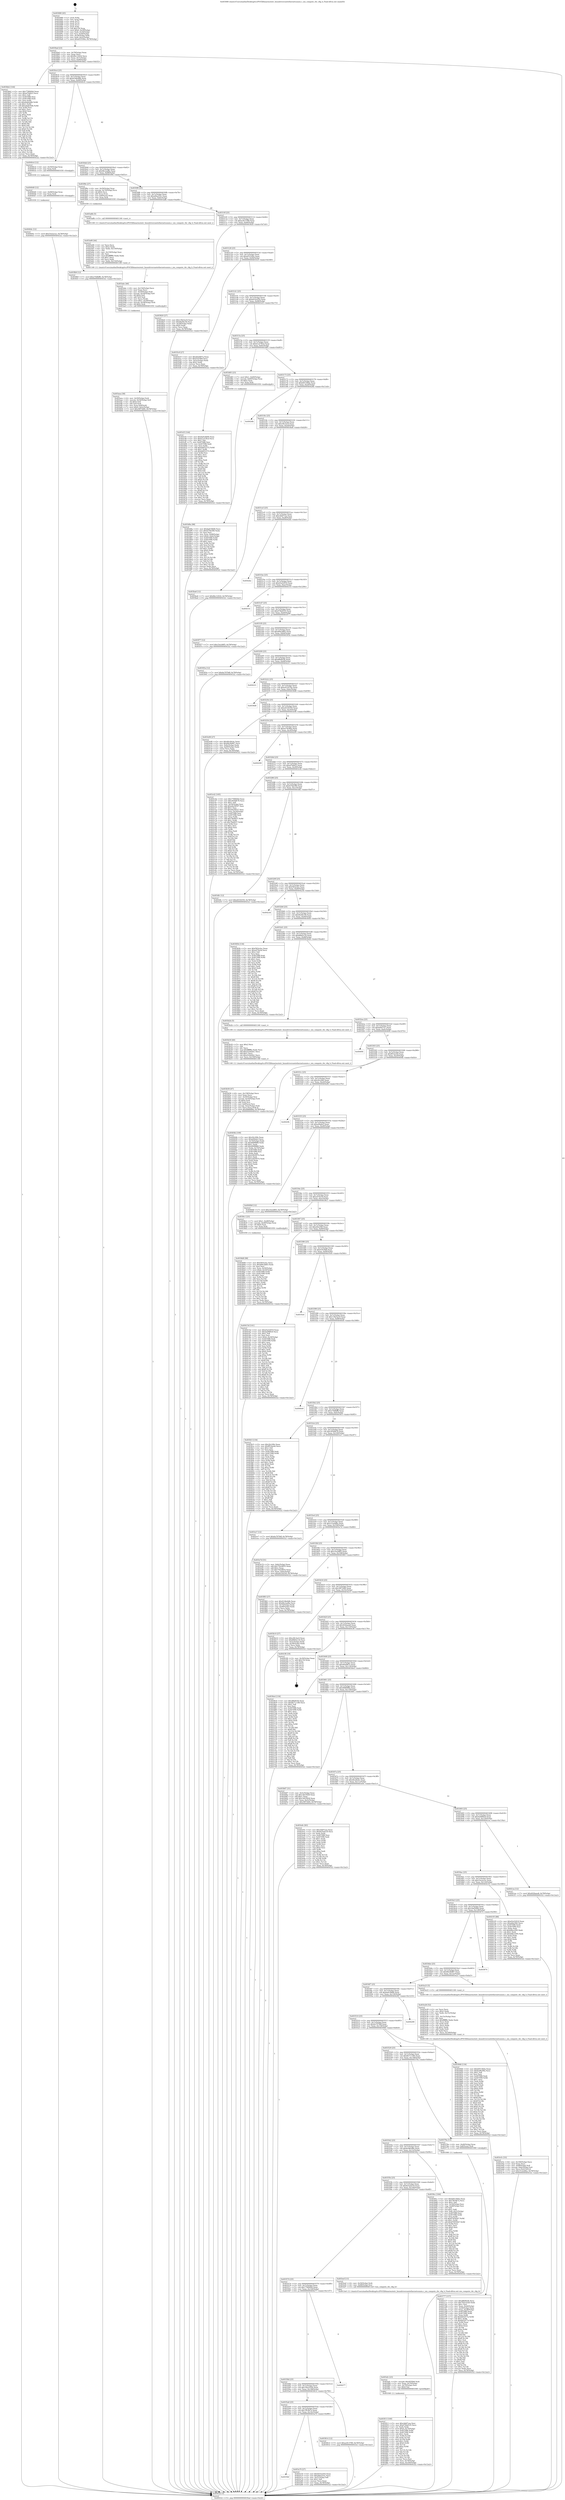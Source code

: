 digraph "0x403080" {
  label = "0x403080 (/mnt/c/Users/mathe/Desktop/tcc/POCII/binaries/extr_linuxdriversnetethernetsunniu.c_niu_compute_rbr_cfig_b_Final-ollvm.out::main(0))"
  labelloc = "t"
  node[shape=record]

  Entry [label="",width=0.3,height=0.3,shape=circle,fillcolor=black,style=filled]
  "0x4030ad" [label="{
     0x4030ad [23]\l
     | [instrs]\l
     &nbsp;&nbsp;0x4030ad \<+3\>: mov -0x78(%rbp),%eax\l
     &nbsp;&nbsp;0x4030b0 \<+2\>: mov %eax,%ecx\l
     &nbsp;&nbsp;0x4030b2 \<+6\>: sub $0x8bc12024,%ecx\l
     &nbsp;&nbsp;0x4030b8 \<+3\>: mov %eax,-0x7c(%rbp)\l
     &nbsp;&nbsp;0x4030bb \<+3\>: mov %ecx,-0x80(%rbp)\l
     &nbsp;&nbsp;0x4030be \<+6\>: je 0000000000403bb2 \<main+0xb32\>\l
  }"]
  "0x403bb2" [label="{
     0x403bb2 [144]\l
     | [instrs]\l
     &nbsp;&nbsp;0x403bb2 \<+5\>: mov $0x779f400d,%eax\l
     &nbsp;&nbsp;0x403bb7 \<+5\>: mov $0xef7bfd23,%ecx\l
     &nbsp;&nbsp;0x403bbc \<+2\>: mov $0x1,%dl\l
     &nbsp;&nbsp;0x403bbe \<+7\>: mov 0x407088,%esi\l
     &nbsp;&nbsp;0x403bc5 \<+7\>: mov 0x407098,%edi\l
     &nbsp;&nbsp;0x403bcc \<+3\>: mov %esi,%r8d\l
     &nbsp;&nbsp;0x403bcf \<+7\>: sub $0xebddc8db,%r8d\l
     &nbsp;&nbsp;0x403bd6 \<+4\>: sub $0x1,%r8d\l
     &nbsp;&nbsp;0x403bda \<+7\>: add $0xebddc8db,%r8d\l
     &nbsp;&nbsp;0x403be1 \<+4\>: imul %r8d,%esi\l
     &nbsp;&nbsp;0x403be5 \<+3\>: and $0x1,%esi\l
     &nbsp;&nbsp;0x403be8 \<+3\>: cmp $0x0,%esi\l
     &nbsp;&nbsp;0x403beb \<+4\>: sete %r9b\l
     &nbsp;&nbsp;0x403bef \<+3\>: cmp $0xa,%edi\l
     &nbsp;&nbsp;0x403bf2 \<+4\>: setl %r10b\l
     &nbsp;&nbsp;0x403bf6 \<+3\>: mov %r9b,%r11b\l
     &nbsp;&nbsp;0x403bf9 \<+4\>: xor $0xff,%r11b\l
     &nbsp;&nbsp;0x403bfd \<+3\>: mov %r10b,%bl\l
     &nbsp;&nbsp;0x403c00 \<+3\>: xor $0xff,%bl\l
     &nbsp;&nbsp;0x403c03 \<+3\>: xor $0x0,%dl\l
     &nbsp;&nbsp;0x403c06 \<+3\>: mov %r11b,%r14b\l
     &nbsp;&nbsp;0x403c09 \<+4\>: and $0x0,%r14b\l
     &nbsp;&nbsp;0x403c0d \<+3\>: and %dl,%r9b\l
     &nbsp;&nbsp;0x403c10 \<+3\>: mov %bl,%r15b\l
     &nbsp;&nbsp;0x403c13 \<+4\>: and $0x0,%r15b\l
     &nbsp;&nbsp;0x403c17 \<+3\>: and %dl,%r10b\l
     &nbsp;&nbsp;0x403c1a \<+3\>: or %r9b,%r14b\l
     &nbsp;&nbsp;0x403c1d \<+3\>: or %r10b,%r15b\l
     &nbsp;&nbsp;0x403c20 \<+3\>: xor %r15b,%r14b\l
     &nbsp;&nbsp;0x403c23 \<+3\>: or %bl,%r11b\l
     &nbsp;&nbsp;0x403c26 \<+4\>: xor $0xff,%r11b\l
     &nbsp;&nbsp;0x403c2a \<+3\>: or $0x0,%dl\l
     &nbsp;&nbsp;0x403c2d \<+3\>: and %dl,%r11b\l
     &nbsp;&nbsp;0x403c30 \<+3\>: or %r11b,%r14b\l
     &nbsp;&nbsp;0x403c33 \<+4\>: test $0x1,%r14b\l
     &nbsp;&nbsp;0x403c37 \<+3\>: cmovne %ecx,%eax\l
     &nbsp;&nbsp;0x403c3a \<+3\>: mov %eax,-0x78(%rbp)\l
     &nbsp;&nbsp;0x403c3d \<+5\>: jmp 0000000000404322 \<main+0x12a2\>\l
  }"]
  "0x4030c4" [label="{
     0x4030c4 [25]\l
     | [instrs]\l
     &nbsp;&nbsp;0x4030c4 \<+5\>: jmp 00000000004030c9 \<main+0x49\>\l
     &nbsp;&nbsp;0x4030c9 \<+3\>: mov -0x7c(%rbp),%eax\l
     &nbsp;&nbsp;0x4030cc \<+5\>: sub $0x9106e9db,%eax\l
     &nbsp;&nbsp;0x4030d1 \<+6\>: mov %eax,-0x84(%rbp)\l
     &nbsp;&nbsp;0x4030d7 \<+6\>: je 00000000004040c4 \<main+0x1044\>\l
  }"]
  Exit [label="",width=0.3,height=0.3,shape=circle,fillcolor=black,style=filled,peripheries=2]
  "0x4040c4" [label="{
     0x4040c4 [12]\l
     | [instrs]\l
     &nbsp;&nbsp;0x4040c4 \<+4\>: mov -0x50(%rbp),%rax\l
     &nbsp;&nbsp;0x4040c8 \<+3\>: mov %rax,%rdi\l
     &nbsp;&nbsp;0x4040cb \<+5\>: call 0000000000401030 \<free@plt\>\l
     | [calls]\l
     &nbsp;&nbsp;0x401030 \{1\} (unknown)\l
  }"]
  "0x4030dd" [label="{
     0x4030dd [25]\l
     | [instrs]\l
     &nbsp;&nbsp;0x4030dd \<+5\>: jmp 00000000004030e2 \<main+0x62\>\l
     &nbsp;&nbsp;0x4030e2 \<+3\>: mov -0x7c(%rbp),%eax\l
     &nbsp;&nbsp;0x4030e5 \<+5\>: sub $0x96c2ad8a,%eax\l
     &nbsp;&nbsp;0x4030ea \<+6\>: mov %eax,-0x88(%rbp)\l
     &nbsp;&nbsp;0x4030f0 \<+6\>: je 0000000000403f9e \<main+0xf1e\>\l
  }"]
  "0x4040dc" [label="{
     0x4040dc [12]\l
     | [instrs]\l
     &nbsp;&nbsp;0x4040dc \<+7\>: movl $0x53e2a1ac,-0x78(%rbp)\l
     &nbsp;&nbsp;0x4040e3 \<+5\>: jmp 0000000000404322 \<main+0x12a2\>\l
  }"]
  "0x403f9e" [label="{
     0x403f9e [27]\l
     | [instrs]\l
     &nbsp;&nbsp;0x403f9e \<+4\>: mov -0x50(%rbp),%rax\l
     &nbsp;&nbsp;0x403fa2 \<+4\>: movslq -0x74(%rbp),%rcx\l
     &nbsp;&nbsp;0x403fa6 \<+4\>: shl $0x4,%rcx\l
     &nbsp;&nbsp;0x403faa \<+3\>: add %rcx,%rax\l
     &nbsp;&nbsp;0x403fad \<+4\>: mov 0x8(%rax),%rax\l
     &nbsp;&nbsp;0x403fb1 \<+3\>: mov %rax,%rdi\l
     &nbsp;&nbsp;0x403fb4 \<+5\>: call 0000000000401030 \<free@plt\>\l
     | [calls]\l
     &nbsp;&nbsp;0x401030 \{1\} (unknown)\l
  }"]
  "0x4030f6" [label="{
     0x4030f6 [25]\l
     | [instrs]\l
     &nbsp;&nbsp;0x4030f6 \<+5\>: jmp 00000000004030fb \<main+0x7b\>\l
     &nbsp;&nbsp;0x4030fb \<+3\>: mov -0x7c(%rbp),%eax\l
     &nbsp;&nbsp;0x4030fe \<+5\>: sub $0xa84a252c,%eax\l
     &nbsp;&nbsp;0x403103 \<+6\>: mov %eax,-0x8c(%rbp)\l
     &nbsp;&nbsp;0x403109 \<+6\>: je 0000000000403a8b \<main+0xa0b\>\l
  }"]
  "0x4040d0" [label="{
     0x4040d0 [12]\l
     | [instrs]\l
     &nbsp;&nbsp;0x4040d0 \<+4\>: mov -0x68(%rbp),%rax\l
     &nbsp;&nbsp;0x4040d4 \<+3\>: mov %rax,%rdi\l
     &nbsp;&nbsp;0x4040d7 \<+5\>: call 0000000000401030 \<free@plt\>\l
     | [calls]\l
     &nbsp;&nbsp;0x401030 \{1\} (unknown)\l
  }"]
  "0x403a8b" [label="{
     0x403a8b [5]\l
     | [instrs]\l
     &nbsp;&nbsp;0x403a8b \<+5\>: call 0000000000401160 \<next_i\>\l
     | [calls]\l
     &nbsp;&nbsp;0x401160 \{1\} (/mnt/c/Users/mathe/Desktop/tcc/POCII/binaries/extr_linuxdriversnetethernetsunniu.c_niu_compute_rbr_cfig_b_Final-ollvm.out::next_i)\l
  }"]
  "0x40310f" [label="{
     0x40310f [25]\l
     | [instrs]\l
     &nbsp;&nbsp;0x40310f \<+5\>: jmp 0000000000403114 \<main+0x94\>\l
     &nbsp;&nbsp;0x403114 \<+3\>: mov -0x7c(%rbp),%eax\l
     &nbsp;&nbsp;0x403117 \<+5\>: sub $0xac813789,%eax\l
     &nbsp;&nbsp;0x40311c \<+6\>: mov %eax,-0x90(%rbp)\l
     &nbsp;&nbsp;0x403122 \<+6\>: je 0000000000403820 \<main+0x7a0\>\l
  }"]
  "0x403fb9" [label="{
     0x403fb9 [12]\l
     | [instrs]\l
     &nbsp;&nbsp;0x403fb9 \<+7\>: movl $0x27b8bff6,-0x78(%rbp)\l
     &nbsp;&nbsp;0x403fc0 \<+5\>: jmp 0000000000404322 \<main+0x12a2\>\l
  }"]
  "0x403820" [label="{
     0x403820 [27]\l
     | [instrs]\l
     &nbsp;&nbsp;0x403820 \<+5\>: mov $0x139e5a19,%eax\l
     &nbsp;&nbsp;0x403825 \<+5\>: mov $0xf4e94c58,%ecx\l
     &nbsp;&nbsp;0x40382a \<+3\>: mov -0x28(%rbp),%edx\l
     &nbsp;&nbsp;0x40382d \<+3\>: cmp $0x0,%edx\l
     &nbsp;&nbsp;0x403830 \<+3\>: cmove %ecx,%eax\l
     &nbsp;&nbsp;0x403833 \<+3\>: mov %eax,-0x78(%rbp)\l
     &nbsp;&nbsp;0x403836 \<+5\>: jmp 0000000000404322 \<main+0x12a2\>\l
  }"]
  "0x403128" [label="{
     0x403128 [25]\l
     | [instrs]\l
     &nbsp;&nbsp;0x403128 \<+5\>: jmp 000000000040312d \<main+0xad\>\l
     &nbsp;&nbsp;0x40312d \<+3\>: mov -0x7c(%rbp),%eax\l
     &nbsp;&nbsp;0x403130 \<+5\>: sub $0xaf33160e,%eax\l
     &nbsp;&nbsp;0x403135 \<+6\>: mov %eax,-0x94(%rbp)\l
     &nbsp;&nbsp;0x40313b \<+6\>: je 00000000004035c9 \<main+0x549\>\l
  }"]
  "0x403f13" [label="{
     0x403f13 [100]\l
     | [instrs]\l
     &nbsp;&nbsp;0x403f13 \<+5\>: mov $0xcbb67cea,%esi\l
     &nbsp;&nbsp;0x403f18 \<+5\>: mov $0xd74bd535,%ecx\l
     &nbsp;&nbsp;0x403f1d \<+2\>: xor %edx,%edx\l
     &nbsp;&nbsp;0x403f1f \<+7\>: movl $0x0,-0x74(%rbp)\l
     &nbsp;&nbsp;0x403f26 \<+8\>: mov 0x407088,%r8d\l
     &nbsp;&nbsp;0x403f2e \<+8\>: mov 0x407098,%r9d\l
     &nbsp;&nbsp;0x403f36 \<+3\>: sub $0x1,%edx\l
     &nbsp;&nbsp;0x403f39 \<+3\>: mov %r8d,%r10d\l
     &nbsp;&nbsp;0x403f3c \<+3\>: add %edx,%r10d\l
     &nbsp;&nbsp;0x403f3f \<+4\>: imul %r10d,%r8d\l
     &nbsp;&nbsp;0x403f43 \<+4\>: and $0x1,%r8d\l
     &nbsp;&nbsp;0x403f47 \<+4\>: cmp $0x0,%r8d\l
     &nbsp;&nbsp;0x403f4b \<+4\>: sete %r11b\l
     &nbsp;&nbsp;0x403f4f \<+4\>: cmp $0xa,%r9d\l
     &nbsp;&nbsp;0x403f53 \<+3\>: setl %bl\l
     &nbsp;&nbsp;0x403f56 \<+3\>: mov %r11b,%r14b\l
     &nbsp;&nbsp;0x403f59 \<+3\>: and %bl,%r14b\l
     &nbsp;&nbsp;0x403f5c \<+3\>: xor %bl,%r11b\l
     &nbsp;&nbsp;0x403f5f \<+3\>: or %r11b,%r14b\l
     &nbsp;&nbsp;0x403f62 \<+4\>: test $0x1,%r14b\l
     &nbsp;&nbsp;0x403f66 \<+3\>: cmovne %ecx,%esi\l
     &nbsp;&nbsp;0x403f69 \<+3\>: mov %esi,-0x78(%rbp)\l
     &nbsp;&nbsp;0x403f6c \<+6\>: mov %eax,-0x164(%rbp)\l
     &nbsp;&nbsp;0x403f72 \<+5\>: jmp 0000000000404322 \<main+0x12a2\>\l
  }"]
  "0x4035c9" [label="{
     0x4035c9 [27]\l
     | [instrs]\l
     &nbsp;&nbsp;0x4035c9 \<+5\>: mov $0x40efd67a,%eax\l
     &nbsp;&nbsp;0x4035ce \<+5\>: mov $0xf1919b8,%ecx\l
     &nbsp;&nbsp;0x4035d3 \<+3\>: mov -0x2c(%rbp),%edx\l
     &nbsp;&nbsp;0x4035d6 \<+3\>: cmp $0x2,%edx\l
     &nbsp;&nbsp;0x4035d9 \<+3\>: cmovne %ecx,%eax\l
     &nbsp;&nbsp;0x4035dc \<+3\>: mov %eax,-0x78(%rbp)\l
     &nbsp;&nbsp;0x4035df \<+5\>: jmp 0000000000404322 \<main+0x12a2\>\l
  }"]
  "0x403141" [label="{
     0x403141 [25]\l
     | [instrs]\l
     &nbsp;&nbsp;0x403141 \<+5\>: jmp 0000000000403146 \<main+0xc6\>\l
     &nbsp;&nbsp;0x403146 \<+3\>: mov -0x7c(%rbp),%eax\l
     &nbsp;&nbsp;0x403149 \<+5\>: sub $0xb01bc054,%eax\l
     &nbsp;&nbsp;0x40314e \<+6\>: mov %eax,-0x98(%rbp)\l
     &nbsp;&nbsp;0x403154 \<+6\>: je 0000000000403cf3 \<main+0xc73\>\l
  }"]
  "0x404322" [label="{
     0x404322 [5]\l
     | [instrs]\l
     &nbsp;&nbsp;0x404322 \<+5\>: jmp 00000000004030ad \<main+0x2d\>\l
  }"]
  "0x403080" [label="{
     0x403080 [45]\l
     | [instrs]\l
     &nbsp;&nbsp;0x403080 \<+1\>: push %rbp\l
     &nbsp;&nbsp;0x403081 \<+3\>: mov %rsp,%rbp\l
     &nbsp;&nbsp;0x403084 \<+2\>: push %r15\l
     &nbsp;&nbsp;0x403086 \<+2\>: push %r14\l
     &nbsp;&nbsp;0x403088 \<+2\>: push %r12\l
     &nbsp;&nbsp;0x40308a \<+1\>: push %rbx\l
     &nbsp;&nbsp;0x40308b \<+7\>: sub $0x150,%rsp\l
     &nbsp;&nbsp;0x403092 \<+7\>: movl $0x0,-0x30(%rbp)\l
     &nbsp;&nbsp;0x403099 \<+3\>: mov %edi,-0x34(%rbp)\l
     &nbsp;&nbsp;0x40309c \<+4\>: mov %rsi,-0x40(%rbp)\l
     &nbsp;&nbsp;0x4030a0 \<+3\>: mov -0x34(%rbp),%edi\l
     &nbsp;&nbsp;0x4030a3 \<+3\>: mov %edi,-0x2c(%rbp)\l
     &nbsp;&nbsp;0x4030a6 \<+7\>: movl $0xaf33160e,-0x78(%rbp)\l
  }"]
  "0x403efc" [label="{
     0x403efc [23]\l
     | [instrs]\l
     &nbsp;&nbsp;0x403efc \<+10\>: movabs $0x4050b6,%rdi\l
     &nbsp;&nbsp;0x403f06 \<+3\>: mov %eax,-0x70(%rbp)\l
     &nbsp;&nbsp;0x403f09 \<+3\>: mov -0x70(%rbp),%esi\l
     &nbsp;&nbsp;0x403f0c \<+2\>: mov $0x0,%al\l
     &nbsp;&nbsp;0x403f0e \<+5\>: call 0000000000401040 \<printf@plt\>\l
     | [calls]\l
     &nbsp;&nbsp;0x401040 \{1\} (unknown)\l
  }"]
  "0x403cf3" [label="{
     0x403cf3 [144]\l
     | [instrs]\l
     &nbsp;&nbsp;0x403cf3 \<+5\>: mov $0x6a619b66,%eax\l
     &nbsp;&nbsp;0x403cf8 \<+5\>: mov $0xb1a578cd,%ecx\l
     &nbsp;&nbsp;0x403cfd \<+2\>: mov $0x1,%dl\l
     &nbsp;&nbsp;0x403cff \<+7\>: mov 0x407088,%esi\l
     &nbsp;&nbsp;0x403d06 \<+7\>: mov 0x407098,%edi\l
     &nbsp;&nbsp;0x403d0d \<+3\>: mov %esi,%r8d\l
     &nbsp;&nbsp;0x403d10 \<+7\>: add $0xbd052372,%r8d\l
     &nbsp;&nbsp;0x403d17 \<+4\>: sub $0x1,%r8d\l
     &nbsp;&nbsp;0x403d1b \<+7\>: sub $0xbd052372,%r8d\l
     &nbsp;&nbsp;0x403d22 \<+4\>: imul %r8d,%esi\l
     &nbsp;&nbsp;0x403d26 \<+3\>: and $0x1,%esi\l
     &nbsp;&nbsp;0x403d29 \<+3\>: cmp $0x0,%esi\l
     &nbsp;&nbsp;0x403d2c \<+4\>: sete %r9b\l
     &nbsp;&nbsp;0x403d30 \<+3\>: cmp $0xa,%edi\l
     &nbsp;&nbsp;0x403d33 \<+4\>: setl %r10b\l
     &nbsp;&nbsp;0x403d37 \<+3\>: mov %r9b,%r11b\l
     &nbsp;&nbsp;0x403d3a \<+4\>: xor $0xff,%r11b\l
     &nbsp;&nbsp;0x403d3e \<+3\>: mov %r10b,%bl\l
     &nbsp;&nbsp;0x403d41 \<+3\>: xor $0xff,%bl\l
     &nbsp;&nbsp;0x403d44 \<+3\>: xor $0x0,%dl\l
     &nbsp;&nbsp;0x403d47 \<+3\>: mov %r11b,%r14b\l
     &nbsp;&nbsp;0x403d4a \<+4\>: and $0x0,%r14b\l
     &nbsp;&nbsp;0x403d4e \<+3\>: and %dl,%r9b\l
     &nbsp;&nbsp;0x403d51 \<+3\>: mov %bl,%r15b\l
     &nbsp;&nbsp;0x403d54 \<+4\>: and $0x0,%r15b\l
     &nbsp;&nbsp;0x403d58 \<+3\>: and %dl,%r10b\l
     &nbsp;&nbsp;0x403d5b \<+3\>: or %r9b,%r14b\l
     &nbsp;&nbsp;0x403d5e \<+3\>: or %r10b,%r15b\l
     &nbsp;&nbsp;0x403d61 \<+3\>: xor %r15b,%r14b\l
     &nbsp;&nbsp;0x403d64 \<+3\>: or %bl,%r11b\l
     &nbsp;&nbsp;0x403d67 \<+4\>: xor $0xff,%r11b\l
     &nbsp;&nbsp;0x403d6b \<+3\>: or $0x0,%dl\l
     &nbsp;&nbsp;0x403d6e \<+3\>: and %dl,%r11b\l
     &nbsp;&nbsp;0x403d71 \<+3\>: or %r11b,%r14b\l
     &nbsp;&nbsp;0x403d74 \<+4\>: test $0x1,%r14b\l
     &nbsp;&nbsp;0x403d78 \<+3\>: cmovne %ecx,%eax\l
     &nbsp;&nbsp;0x403d7b \<+3\>: mov %eax,-0x78(%rbp)\l
     &nbsp;&nbsp;0x403d7e \<+5\>: jmp 0000000000404322 \<main+0x12a2\>\l
  }"]
  "0x40315a" [label="{
     0x40315a [25]\l
     | [instrs]\l
     &nbsp;&nbsp;0x40315a \<+5\>: jmp 000000000040315f \<main+0xdf\>\l
     &nbsp;&nbsp;0x40315f \<+3\>: mov -0x7c(%rbp),%eax\l
     &nbsp;&nbsp;0x403162 \<+5\>: sub $0xb1a578cd,%eax\l
     &nbsp;&nbsp;0x403167 \<+6\>: mov %eax,-0x9c(%rbp)\l
     &nbsp;&nbsp;0x40316d \<+6\>: je 0000000000403d83 \<main+0xd03\>\l
  }"]
  "0x403e5c" [label="{
     0x403e5c [33]\l
     | [instrs]\l
     &nbsp;&nbsp;0x403e5c \<+6\>: mov -0x160(%rbp),%ecx\l
     &nbsp;&nbsp;0x403e62 \<+3\>: imul %eax,%ecx\l
     &nbsp;&nbsp;0x403e65 \<+4\>: mov -0x68(%rbp),%r8\l
     &nbsp;&nbsp;0x403e69 \<+4\>: movslq -0x6c(%rbp),%r9\l
     &nbsp;&nbsp;0x403e6d \<+4\>: mov %ecx,(%r8,%r9,4)\l
     &nbsp;&nbsp;0x403e71 \<+7\>: movl $0x312eddba,-0x78(%rbp)\l
     &nbsp;&nbsp;0x403e78 \<+5\>: jmp 0000000000404322 \<main+0x12a2\>\l
  }"]
  "0x403d83" [label="{
     0x403d83 [23]\l
     | [instrs]\l
     &nbsp;&nbsp;0x403d83 \<+7\>: movl $0x1,-0x60(%rbp)\l
     &nbsp;&nbsp;0x403d8a \<+4\>: movslq -0x60(%rbp),%rax\l
     &nbsp;&nbsp;0x403d8e \<+4\>: shl $0x2,%rax\l
     &nbsp;&nbsp;0x403d92 \<+3\>: mov %rax,%rdi\l
     &nbsp;&nbsp;0x403d95 \<+5\>: call 0000000000401050 \<malloc@plt\>\l
     | [calls]\l
     &nbsp;&nbsp;0x401050 \{1\} (unknown)\l
  }"]
  "0x403173" [label="{
     0x403173 [25]\l
     | [instrs]\l
     &nbsp;&nbsp;0x403173 \<+5\>: jmp 0000000000403178 \<main+0xf8\>\l
     &nbsp;&nbsp;0x403178 \<+3\>: mov -0x7c(%rbp),%eax\l
     &nbsp;&nbsp;0x40317b \<+5\>: sub $0xb95146da,%eax\l
     &nbsp;&nbsp;0x403180 \<+6\>: mov %eax,-0xa0(%rbp)\l
     &nbsp;&nbsp;0x403186 \<+6\>: je 000000000040426b \<main+0x11eb\>\l
  }"]
  "0x403e28" [label="{
     0x403e28 [52]\l
     | [instrs]\l
     &nbsp;&nbsp;0x403e28 \<+2\>: xor %ecx,%ecx\l
     &nbsp;&nbsp;0x403e2a \<+5\>: mov $0x2,%edx\l
     &nbsp;&nbsp;0x403e2f \<+6\>: mov %edx,-0x15c(%rbp)\l
     &nbsp;&nbsp;0x403e35 \<+1\>: cltd\l
     &nbsp;&nbsp;0x403e36 \<+6\>: mov -0x15c(%rbp),%esi\l
     &nbsp;&nbsp;0x403e3c \<+2\>: idiv %esi\l
     &nbsp;&nbsp;0x403e3e \<+6\>: imul $0xfffffffe,%edx,%edx\l
     &nbsp;&nbsp;0x403e44 \<+2\>: mov %ecx,%edi\l
     &nbsp;&nbsp;0x403e46 \<+2\>: sub %edx,%edi\l
     &nbsp;&nbsp;0x403e48 \<+2\>: mov %ecx,%edx\l
     &nbsp;&nbsp;0x403e4a \<+3\>: sub $0x1,%edx\l
     &nbsp;&nbsp;0x403e4d \<+2\>: add %edx,%edi\l
     &nbsp;&nbsp;0x403e4f \<+2\>: sub %edi,%ecx\l
     &nbsp;&nbsp;0x403e51 \<+6\>: mov %ecx,-0x160(%rbp)\l
     &nbsp;&nbsp;0x403e57 \<+5\>: call 0000000000401160 \<next_i\>\l
     | [calls]\l
     &nbsp;&nbsp;0x401160 \{1\} (/mnt/c/Users/mathe/Desktop/tcc/POCII/binaries/extr_linuxdriversnetethernetsunniu.c_niu_compute_rbr_cfig_b_Final-ollvm.out::next_i)\l
  }"]
  "0x40426b" [label="{
     0x40426b\l
  }", style=dashed]
  "0x40318c" [label="{
     0x40318c [25]\l
     | [instrs]\l
     &nbsp;&nbsp;0x40318c \<+5\>: jmp 0000000000403191 \<main+0x111\>\l
     &nbsp;&nbsp;0x403191 \<+3\>: mov -0x7c(%rbp),%eax\l
     &nbsp;&nbsp;0x403194 \<+5\>: sub $0xc0fc3ac0,%eax\l
     &nbsp;&nbsp;0x403199 \<+6\>: mov %eax,-0xa4(%rbp)\l
     &nbsp;&nbsp;0x40319f \<+6\>: je 0000000000403ba6 \<main+0xb26\>\l
  }"]
  "0x403d9a" [label="{
     0x403d9a [98]\l
     | [instrs]\l
     &nbsp;&nbsp;0x403d9a \<+5\>: mov $0x6a619b66,%ecx\l
     &nbsp;&nbsp;0x403d9f \<+5\>: mov $0xf27bb390,%edx\l
     &nbsp;&nbsp;0x403da4 \<+2\>: xor %esi,%esi\l
     &nbsp;&nbsp;0x403da6 \<+4\>: mov %rax,-0x68(%rbp)\l
     &nbsp;&nbsp;0x403daa \<+7\>: movl $0x0,-0x6c(%rbp)\l
     &nbsp;&nbsp;0x403db1 \<+8\>: mov 0x407088,%r8d\l
     &nbsp;&nbsp;0x403db9 \<+8\>: mov 0x407098,%r9d\l
     &nbsp;&nbsp;0x403dc1 \<+3\>: sub $0x1,%esi\l
     &nbsp;&nbsp;0x403dc4 \<+3\>: mov %r8d,%r10d\l
     &nbsp;&nbsp;0x403dc7 \<+3\>: add %esi,%r10d\l
     &nbsp;&nbsp;0x403dca \<+4\>: imul %r10d,%r8d\l
     &nbsp;&nbsp;0x403dce \<+4\>: and $0x1,%r8d\l
     &nbsp;&nbsp;0x403dd2 \<+4\>: cmp $0x0,%r8d\l
     &nbsp;&nbsp;0x403dd6 \<+4\>: sete %r11b\l
     &nbsp;&nbsp;0x403dda \<+4\>: cmp $0xa,%r9d\l
     &nbsp;&nbsp;0x403dde \<+3\>: setl %bl\l
     &nbsp;&nbsp;0x403de1 \<+3\>: mov %r11b,%r14b\l
     &nbsp;&nbsp;0x403de4 \<+3\>: and %bl,%r14b\l
     &nbsp;&nbsp;0x403de7 \<+3\>: xor %bl,%r11b\l
     &nbsp;&nbsp;0x403dea \<+3\>: or %r11b,%r14b\l
     &nbsp;&nbsp;0x403ded \<+4\>: test $0x1,%r14b\l
     &nbsp;&nbsp;0x403df1 \<+3\>: cmovne %edx,%ecx\l
     &nbsp;&nbsp;0x403df4 \<+3\>: mov %ecx,-0x78(%rbp)\l
     &nbsp;&nbsp;0x403df7 \<+5\>: jmp 0000000000404322 \<main+0x12a2\>\l
  }"]
  "0x403ba6" [label="{
     0x403ba6 [12]\l
     | [instrs]\l
     &nbsp;&nbsp;0x403ba6 \<+7\>: movl $0x8bc12024,-0x78(%rbp)\l
     &nbsp;&nbsp;0x403bad \<+5\>: jmp 0000000000404322 \<main+0x12a2\>\l
  }"]
  "0x4031a5" [label="{
     0x4031a5 [25]\l
     | [instrs]\l
     &nbsp;&nbsp;0x4031a5 \<+5\>: jmp 00000000004031aa \<main+0x12a\>\l
     &nbsp;&nbsp;0x4031aa \<+3\>: mov -0x7c(%rbp),%eax\l
     &nbsp;&nbsp;0x4031ad \<+5\>: sub $0xcbb67cea,%eax\l
     &nbsp;&nbsp;0x4031b2 \<+6\>: mov %eax,-0xa8(%rbp)\l
     &nbsp;&nbsp;0x4031b8 \<+6\>: je 00000000004042be \<main+0x123e\>\l
  }"]
  "0x403b58" [label="{
     0x403b58 [47]\l
     | [instrs]\l
     &nbsp;&nbsp;0x403b58 \<+6\>: mov -0x158(%rbp),%ecx\l
     &nbsp;&nbsp;0x403b5e \<+3\>: imul %eax,%ecx\l
     &nbsp;&nbsp;0x403b61 \<+4\>: mov -0x50(%rbp),%rsi\l
     &nbsp;&nbsp;0x403b65 \<+4\>: movslq -0x54(%rbp),%rdi\l
     &nbsp;&nbsp;0x403b69 \<+4\>: shl $0x4,%rdi\l
     &nbsp;&nbsp;0x403b6d \<+3\>: add %rdi,%rsi\l
     &nbsp;&nbsp;0x403b70 \<+4\>: mov 0x8(%rsi),%rsi\l
     &nbsp;&nbsp;0x403b74 \<+4\>: movslq -0x5c(%rbp),%rdi\l
     &nbsp;&nbsp;0x403b78 \<+3\>: mov %ecx,(%rsi,%rdi,4)\l
     &nbsp;&nbsp;0x403b7b \<+7\>: movl $0x46869f9a,-0x78(%rbp)\l
     &nbsp;&nbsp;0x403b82 \<+5\>: jmp 0000000000404322 \<main+0x12a2\>\l
  }"]
  "0x4042be" [label="{
     0x4042be\l
  }", style=dashed]
  "0x4031be" [label="{
     0x4031be [25]\l
     | [instrs]\l
     &nbsp;&nbsp;0x4031be \<+5\>: jmp 00000000004031c3 \<main+0x143\>\l
     &nbsp;&nbsp;0x4031c3 \<+3\>: mov -0x7c(%rbp),%eax\l
     &nbsp;&nbsp;0x4031c6 \<+5\>: sub $0xd3a52919,%eax\l
     &nbsp;&nbsp;0x4031cb \<+6\>: mov %eax,-0xac(%rbp)\l
     &nbsp;&nbsp;0x4031d1 \<+6\>: je 0000000000404314 \<main+0x1294\>\l
  }"]
  "0x403b30" [label="{
     0x403b30 [40]\l
     | [instrs]\l
     &nbsp;&nbsp;0x403b30 \<+5\>: mov $0x2,%ecx\l
     &nbsp;&nbsp;0x403b35 \<+1\>: cltd\l
     &nbsp;&nbsp;0x403b36 \<+2\>: idiv %ecx\l
     &nbsp;&nbsp;0x403b38 \<+6\>: imul $0xfffffffe,%edx,%ecx\l
     &nbsp;&nbsp;0x403b3e \<+6\>: add $0xa524d2b1,%ecx\l
     &nbsp;&nbsp;0x403b44 \<+3\>: add $0x1,%ecx\l
     &nbsp;&nbsp;0x403b47 \<+6\>: sub $0xa524d2b1,%ecx\l
     &nbsp;&nbsp;0x403b4d \<+6\>: mov %ecx,-0x158(%rbp)\l
     &nbsp;&nbsp;0x403b53 \<+5\>: call 0000000000401160 \<next_i\>\l
     | [calls]\l
     &nbsp;&nbsp;0x401160 \{1\} (/mnt/c/Users/mathe/Desktop/tcc/POCII/binaries/extr_linuxdriversnetethernetsunniu.c_niu_compute_rbr_cfig_b_Final-ollvm.out::next_i)\l
  }"]
  "0x404314" [label="{
     0x404314\l
  }", style=dashed]
  "0x4031d7" [label="{
     0x4031d7 [25]\l
     | [instrs]\l
     &nbsp;&nbsp;0x4031d7 \<+5\>: jmp 00000000004031dc \<main+0x15c\>\l
     &nbsp;&nbsp;0x4031dc \<+3\>: mov -0x7c(%rbp),%eax\l
     &nbsp;&nbsp;0x4031df \<+5\>: sub $0xd74bd535,%eax\l
     &nbsp;&nbsp;0x4031e4 \<+6\>: mov %eax,-0xb0(%rbp)\l
     &nbsp;&nbsp;0x4031ea \<+6\>: je 0000000000403f77 \<main+0xef7\>\l
  }"]
  "0x403aea" [label="{
     0x403aea [38]\l
     | [instrs]\l
     &nbsp;&nbsp;0x403aea \<+4\>: mov -0x50(%rbp),%rdi\l
     &nbsp;&nbsp;0x403aee \<+4\>: movslq -0x54(%rbp),%r8\l
     &nbsp;&nbsp;0x403af2 \<+4\>: shl $0x4,%r8\l
     &nbsp;&nbsp;0x403af6 \<+3\>: add %r8,%rdi\l
     &nbsp;&nbsp;0x403af9 \<+4\>: mov %rax,0x8(%rdi)\l
     &nbsp;&nbsp;0x403afd \<+7\>: movl $0x0,-0x5c(%rbp)\l
     &nbsp;&nbsp;0x403b04 \<+7\>: movl $0x39f72fd0,-0x78(%rbp)\l
     &nbsp;&nbsp;0x403b0b \<+5\>: jmp 0000000000404322 \<main+0x12a2\>\l
  }"]
  "0x403f77" [label="{
     0x403f77 [12]\l
     | [instrs]\l
     &nbsp;&nbsp;0x403f77 \<+7\>: movl $0x33e2d6f3,-0x78(%rbp)\l
     &nbsp;&nbsp;0x403f7e \<+5\>: jmp 0000000000404322 \<main+0x12a2\>\l
  }"]
  "0x4031f0" [label="{
     0x4031f0 [25]\l
     | [instrs]\l
     &nbsp;&nbsp;0x4031f0 \<+5\>: jmp 00000000004031f5 \<main+0x175\>\l
     &nbsp;&nbsp;0x4031f5 \<+3\>: mov -0x7c(%rbp),%eax\l
     &nbsp;&nbsp;0x4031f8 \<+5\>: sub $0xd94cdd63,%eax\l
     &nbsp;&nbsp;0x4031fd \<+6\>: mov %eax,-0xb4(%rbp)\l
     &nbsp;&nbsp;0x403203 \<+6\>: je 000000000040393a \<main+0x8ba\>\l
  }"]
  "0x403abc" [label="{
     0x403abc [46]\l
     | [instrs]\l
     &nbsp;&nbsp;0x403abc \<+6\>: mov -0x154(%rbp),%ecx\l
     &nbsp;&nbsp;0x403ac2 \<+3\>: imul %eax,%ecx\l
     &nbsp;&nbsp;0x403ac5 \<+4\>: mov -0x50(%rbp),%rdi\l
     &nbsp;&nbsp;0x403ac9 \<+4\>: movslq -0x54(%rbp),%r8\l
     &nbsp;&nbsp;0x403acd \<+4\>: shl $0x4,%r8\l
     &nbsp;&nbsp;0x403ad1 \<+3\>: add %r8,%rdi\l
     &nbsp;&nbsp;0x403ad4 \<+2\>: mov %ecx,(%rdi)\l
     &nbsp;&nbsp;0x403ad6 \<+7\>: movl $0x1,-0x58(%rbp)\l
     &nbsp;&nbsp;0x403add \<+4\>: movslq -0x58(%rbp),%rdi\l
     &nbsp;&nbsp;0x403ae1 \<+4\>: shl $0x2,%rdi\l
     &nbsp;&nbsp;0x403ae5 \<+5\>: call 0000000000401050 \<malloc@plt\>\l
     | [calls]\l
     &nbsp;&nbsp;0x401050 \{1\} (unknown)\l
  }"]
  "0x40393a" [label="{
     0x40393a [12]\l
     | [instrs]\l
     &nbsp;&nbsp;0x40393a \<+7\>: movl $0x6a7979df,-0x78(%rbp)\l
     &nbsp;&nbsp;0x403941 \<+5\>: jmp 0000000000404322 \<main+0x12a2\>\l
  }"]
  "0x403209" [label="{
     0x403209 [25]\l
     | [instrs]\l
     &nbsp;&nbsp;0x403209 \<+5\>: jmp 000000000040320e \<main+0x18e\>\l
     &nbsp;&nbsp;0x40320e \<+3\>: mov -0x7c(%rbp),%eax\l
     &nbsp;&nbsp;0x403211 \<+5\>: sub $0xdf6d91fb,%eax\l
     &nbsp;&nbsp;0x403216 \<+6\>: mov %eax,-0xb8(%rbp)\l
     &nbsp;&nbsp;0x40321c \<+6\>: je 0000000000404221 \<main+0x11a1\>\l
  }"]
  "0x403a90" [label="{
     0x403a90 [44]\l
     | [instrs]\l
     &nbsp;&nbsp;0x403a90 \<+2\>: xor %ecx,%ecx\l
     &nbsp;&nbsp;0x403a92 \<+5\>: mov $0x2,%edx\l
     &nbsp;&nbsp;0x403a97 \<+6\>: mov %edx,-0x150(%rbp)\l
     &nbsp;&nbsp;0x403a9d \<+1\>: cltd\l
     &nbsp;&nbsp;0x403a9e \<+6\>: mov -0x150(%rbp),%esi\l
     &nbsp;&nbsp;0x403aa4 \<+2\>: idiv %esi\l
     &nbsp;&nbsp;0x403aa6 \<+6\>: imul $0xfffffffe,%edx,%edx\l
     &nbsp;&nbsp;0x403aac \<+3\>: sub $0x1,%ecx\l
     &nbsp;&nbsp;0x403aaf \<+2\>: sub %ecx,%edx\l
     &nbsp;&nbsp;0x403ab1 \<+6\>: mov %edx,-0x154(%rbp)\l
     &nbsp;&nbsp;0x403ab7 \<+5\>: call 0000000000401160 \<next_i\>\l
     | [calls]\l
     &nbsp;&nbsp;0x401160 \{1\} (/mnt/c/Users/mathe/Desktop/tcc/POCII/binaries/extr_linuxdriversnetethernetsunniu.c_niu_compute_rbr_cfig_b_Final-ollvm.out::next_i)\l
  }"]
  "0x404221" [label="{
     0x404221\l
  }", style=dashed]
  "0x403222" [label="{
     0x403222 [25]\l
     | [instrs]\l
     &nbsp;&nbsp;0x403222 \<+5\>: jmp 0000000000403227 \<main+0x1a7\>\l
     &nbsp;&nbsp;0x403227 \<+3\>: mov -0x7c(%rbp),%eax\l
     &nbsp;&nbsp;0x40322a \<+5\>: sub $0xe431676a,%eax\l
     &nbsp;&nbsp;0x40322f \<+6\>: mov %eax,-0xbc(%rbp)\l
     &nbsp;&nbsp;0x403235 \<+6\>: je 00000000004036d8 \<main+0x658\>\l
  }"]
  "0x4035bf" [label="{
     0x4035bf\l
  }", style=dashed]
  "0x4036d8" [label="{
     0x4036d8\l
  }", style=dashed]
  "0x40323b" [label="{
     0x40323b [25]\l
     | [instrs]\l
     &nbsp;&nbsp;0x40323b \<+5\>: jmp 0000000000403240 \<main+0x1c0\>\l
     &nbsp;&nbsp;0x403240 \<+3\>: mov -0x7c(%rbp),%eax\l
     &nbsp;&nbsp;0x403243 \<+5\>: sub $0xe6334350,%eax\l
     &nbsp;&nbsp;0x403248 \<+6\>: mov %eax,-0xc0(%rbp)\l
     &nbsp;&nbsp;0x40324e \<+6\>: je 0000000000403e08 \<main+0xd88\>\l
  }"]
  "0x403a70" [label="{
     0x403a70 [27]\l
     | [instrs]\l
     &nbsp;&nbsp;0x403a70 \<+5\>: mov $0xb01bc054,%eax\l
     &nbsp;&nbsp;0x403a75 \<+5\>: mov $0xa84a252c,%ecx\l
     &nbsp;&nbsp;0x403a7a \<+3\>: mov -0x21(%rbp),%dl\l
     &nbsp;&nbsp;0x403a7d \<+3\>: test $0x1,%dl\l
     &nbsp;&nbsp;0x403a80 \<+3\>: cmovne %ecx,%eax\l
     &nbsp;&nbsp;0x403a83 \<+3\>: mov %eax,-0x78(%rbp)\l
     &nbsp;&nbsp;0x403a86 \<+5\>: jmp 0000000000404322 \<main+0x12a2\>\l
  }"]
  "0x403e08" [label="{
     0x403e08 [27]\l
     | [instrs]\l
     &nbsp;&nbsp;0x403e08 \<+5\>: mov $0x46cd4cbc,%eax\l
     &nbsp;&nbsp;0x403e0d \<+5\>: mov $0x68c0b967,%ecx\l
     &nbsp;&nbsp;0x403e12 \<+3\>: mov -0x6c(%rbp),%edx\l
     &nbsp;&nbsp;0x403e15 \<+3\>: cmp -0x60(%rbp),%edx\l
     &nbsp;&nbsp;0x403e18 \<+3\>: cmovl %ecx,%eax\l
     &nbsp;&nbsp;0x403e1b \<+3\>: mov %eax,-0x78(%rbp)\l
     &nbsp;&nbsp;0x403e1e \<+5\>: jmp 0000000000404322 \<main+0x12a2\>\l
  }"]
  "0x403254" [label="{
     0x403254 [25]\l
     | [instrs]\l
     &nbsp;&nbsp;0x403254 \<+5\>: jmp 0000000000403259 \<main+0x1d9\>\l
     &nbsp;&nbsp;0x403259 \<+3\>: mov -0x7c(%rbp),%eax\l
     &nbsp;&nbsp;0x40325c \<+5\>: sub $0xee76c8ba,%eax\l
     &nbsp;&nbsp;0x403261 \<+6\>: mov %eax,-0xc4(%rbp)\l
     &nbsp;&nbsp;0x403267 \<+6\>: je 0000000000404209 \<main+0x1189\>\l
  }"]
  "0x4038d8" [label="{
     0x4038d8 [98]\l
     | [instrs]\l
     &nbsp;&nbsp;0x4038d8 \<+5\>: mov $0xf363a3ec,%ecx\l
     &nbsp;&nbsp;0x4038dd \<+5\>: mov $0xd94cdd63,%edx\l
     &nbsp;&nbsp;0x4038e2 \<+2\>: xor %esi,%esi\l
     &nbsp;&nbsp;0x4038e4 \<+4\>: mov %rax,-0x50(%rbp)\l
     &nbsp;&nbsp;0x4038e8 \<+7\>: movl $0x0,-0x54(%rbp)\l
     &nbsp;&nbsp;0x4038ef \<+8\>: mov 0x407088,%r8d\l
     &nbsp;&nbsp;0x4038f7 \<+8\>: mov 0x407098,%r9d\l
     &nbsp;&nbsp;0x4038ff \<+3\>: sub $0x1,%esi\l
     &nbsp;&nbsp;0x403902 \<+3\>: mov %r8d,%r10d\l
     &nbsp;&nbsp;0x403905 \<+3\>: add %esi,%r10d\l
     &nbsp;&nbsp;0x403908 \<+4\>: imul %r10d,%r8d\l
     &nbsp;&nbsp;0x40390c \<+4\>: and $0x1,%r8d\l
     &nbsp;&nbsp;0x403910 \<+4\>: cmp $0x0,%r8d\l
     &nbsp;&nbsp;0x403914 \<+4\>: sete %r11b\l
     &nbsp;&nbsp;0x403918 \<+4\>: cmp $0xa,%r9d\l
     &nbsp;&nbsp;0x40391c \<+3\>: setl %bl\l
     &nbsp;&nbsp;0x40391f \<+3\>: mov %r11b,%r14b\l
     &nbsp;&nbsp;0x403922 \<+3\>: and %bl,%r14b\l
     &nbsp;&nbsp;0x403925 \<+3\>: xor %bl,%r11b\l
     &nbsp;&nbsp;0x403928 \<+3\>: or %r11b,%r14b\l
     &nbsp;&nbsp;0x40392b \<+4\>: test $0x1,%r14b\l
     &nbsp;&nbsp;0x40392f \<+3\>: cmovne %edx,%ecx\l
     &nbsp;&nbsp;0x403932 \<+3\>: mov %ecx,-0x78(%rbp)\l
     &nbsp;&nbsp;0x403935 \<+5\>: jmp 0000000000404322 \<main+0x12a2\>\l
  }"]
  "0x404209" [label="{
     0x404209\l
  }", style=dashed]
  "0x40326d" [label="{
     0x40326d [25]\l
     | [instrs]\l
     &nbsp;&nbsp;0x40326d \<+5\>: jmp 0000000000403272 \<main+0x1f2\>\l
     &nbsp;&nbsp;0x403272 \<+3\>: mov -0x7c(%rbp),%eax\l
     &nbsp;&nbsp;0x403275 \<+5\>: sub $0xef7bfd23,%eax\l
     &nbsp;&nbsp;0x40327a \<+6\>: mov %eax,-0xc8(%rbp)\l
     &nbsp;&nbsp;0x403280 \<+6\>: je 0000000000403c42 \<main+0xbc2\>\l
  }"]
  "0x4035a6" [label="{
     0x4035a6 [25]\l
     | [instrs]\l
     &nbsp;&nbsp;0x4035a6 \<+5\>: jmp 00000000004035ab \<main+0x52b\>\l
     &nbsp;&nbsp;0x4035ab \<+3\>: mov -0x7c(%rbp),%eax\l
     &nbsp;&nbsp;0x4035ae \<+5\>: sub $0x7ff19b7a,%eax\l
     &nbsp;&nbsp;0x4035b3 \<+6\>: mov %eax,-0x14c(%rbp)\l
     &nbsp;&nbsp;0x4035b9 \<+6\>: je 0000000000403a70 \<main+0x9f0\>\l
  }"]
  "0x403c42" [label="{
     0x403c42 [165]\l
     | [instrs]\l
     &nbsp;&nbsp;0x403c42 \<+5\>: mov $0x779f400d,%eax\l
     &nbsp;&nbsp;0x403c47 \<+5\>: mov $0x305bfb78,%ecx\l
     &nbsp;&nbsp;0x403c4c \<+2\>: mov $0x1,%dl\l
     &nbsp;&nbsp;0x403c4e \<+3\>: mov -0x54(%rbp),%esi\l
     &nbsp;&nbsp;0x403c51 \<+6\>: add $0xe6a58527,%esi\l
     &nbsp;&nbsp;0x403c57 \<+3\>: add $0x1,%esi\l
     &nbsp;&nbsp;0x403c5a \<+6\>: sub $0xe6a58527,%esi\l
     &nbsp;&nbsp;0x403c60 \<+3\>: mov %esi,-0x54(%rbp)\l
     &nbsp;&nbsp;0x403c63 \<+7\>: mov 0x407088,%esi\l
     &nbsp;&nbsp;0x403c6a \<+7\>: mov 0x407098,%edi\l
     &nbsp;&nbsp;0x403c71 \<+3\>: mov %esi,%r8d\l
     &nbsp;&nbsp;0x403c74 \<+7\>: add $0x78e6937,%r8d\l
     &nbsp;&nbsp;0x403c7b \<+4\>: sub $0x1,%r8d\l
     &nbsp;&nbsp;0x403c7f \<+7\>: sub $0x78e6937,%r8d\l
     &nbsp;&nbsp;0x403c86 \<+4\>: imul %r8d,%esi\l
     &nbsp;&nbsp;0x403c8a \<+3\>: and $0x1,%esi\l
     &nbsp;&nbsp;0x403c8d \<+3\>: cmp $0x0,%esi\l
     &nbsp;&nbsp;0x403c90 \<+4\>: sete %r9b\l
     &nbsp;&nbsp;0x403c94 \<+3\>: cmp $0xa,%edi\l
     &nbsp;&nbsp;0x403c97 \<+4\>: setl %r10b\l
     &nbsp;&nbsp;0x403c9b \<+3\>: mov %r9b,%r11b\l
     &nbsp;&nbsp;0x403c9e \<+4\>: xor $0xff,%r11b\l
     &nbsp;&nbsp;0x403ca2 \<+3\>: mov %r10b,%bl\l
     &nbsp;&nbsp;0x403ca5 \<+3\>: xor $0xff,%bl\l
     &nbsp;&nbsp;0x403ca8 \<+3\>: xor $0x0,%dl\l
     &nbsp;&nbsp;0x403cab \<+3\>: mov %r11b,%r14b\l
     &nbsp;&nbsp;0x403cae \<+4\>: and $0x0,%r14b\l
     &nbsp;&nbsp;0x403cb2 \<+3\>: and %dl,%r9b\l
     &nbsp;&nbsp;0x403cb5 \<+3\>: mov %bl,%r15b\l
     &nbsp;&nbsp;0x403cb8 \<+4\>: and $0x0,%r15b\l
     &nbsp;&nbsp;0x403cbc \<+3\>: and %dl,%r10b\l
     &nbsp;&nbsp;0x403cbf \<+3\>: or %r9b,%r14b\l
     &nbsp;&nbsp;0x403cc2 \<+3\>: or %r10b,%r15b\l
     &nbsp;&nbsp;0x403cc5 \<+3\>: xor %r15b,%r14b\l
     &nbsp;&nbsp;0x403cc8 \<+3\>: or %bl,%r11b\l
     &nbsp;&nbsp;0x403ccb \<+4\>: xor $0xff,%r11b\l
     &nbsp;&nbsp;0x403ccf \<+3\>: or $0x0,%dl\l
     &nbsp;&nbsp;0x403cd2 \<+3\>: and %dl,%r11b\l
     &nbsp;&nbsp;0x403cd5 \<+3\>: or %r11b,%r14b\l
     &nbsp;&nbsp;0x403cd8 \<+4\>: test $0x1,%r14b\l
     &nbsp;&nbsp;0x403cdc \<+3\>: cmovne %ecx,%eax\l
     &nbsp;&nbsp;0x403cdf \<+3\>: mov %eax,-0x78(%rbp)\l
     &nbsp;&nbsp;0x403ce2 \<+5\>: jmp 0000000000404322 \<main+0x12a2\>\l
  }"]
  "0x403286" [label="{
     0x403286 [25]\l
     | [instrs]\l
     &nbsp;&nbsp;0x403286 \<+5\>: jmp 000000000040328b \<main+0x20b\>\l
     &nbsp;&nbsp;0x40328b \<+3\>: mov -0x7c(%rbp),%eax\l
     &nbsp;&nbsp;0x40328e \<+5\>: sub $0xf27bb390,%eax\l
     &nbsp;&nbsp;0x403293 \<+6\>: mov %eax,-0xcc(%rbp)\l
     &nbsp;&nbsp;0x403299 \<+6\>: je 0000000000403dfc \<main+0xd7c\>\l
  }"]
  "0x403814" [label="{
     0x403814 [12]\l
     | [instrs]\l
     &nbsp;&nbsp;0x403814 \<+7\>: movl $0xac813789,-0x78(%rbp)\l
     &nbsp;&nbsp;0x40381b \<+5\>: jmp 0000000000404322 \<main+0x12a2\>\l
  }"]
  "0x403dfc" [label="{
     0x403dfc [12]\l
     | [instrs]\l
     &nbsp;&nbsp;0x403dfc \<+7\>: movl $0xe6334350,-0x78(%rbp)\l
     &nbsp;&nbsp;0x403e03 \<+5\>: jmp 0000000000404322 \<main+0x12a2\>\l
  }"]
  "0x40329f" [label="{
     0x40329f [25]\l
     | [instrs]\l
     &nbsp;&nbsp;0x40329f \<+5\>: jmp 00000000004032a4 \<main+0x224\>\l
     &nbsp;&nbsp;0x4032a4 \<+3\>: mov -0x7c(%rbp),%eax\l
     &nbsp;&nbsp;0x4032a7 \<+5\>: sub $0xf363a3ec,%eax\l
     &nbsp;&nbsp;0x4032ac \<+6\>: mov %eax,-0xd0(%rbp)\l
     &nbsp;&nbsp;0x4032b2 \<+6\>: je 000000000040423d \<main+0x11bd\>\l
  }"]
  "0x40358d" [label="{
     0x40358d [25]\l
     | [instrs]\l
     &nbsp;&nbsp;0x40358d \<+5\>: jmp 0000000000403592 \<main+0x512\>\l
     &nbsp;&nbsp;0x403592 \<+3\>: mov -0x7c(%rbp),%eax\l
     &nbsp;&nbsp;0x403595 \<+5\>: sub $0x782e3526,%eax\l
     &nbsp;&nbsp;0x40359a \<+6\>: mov %eax,-0x148(%rbp)\l
     &nbsp;&nbsp;0x4035a0 \<+6\>: je 0000000000403814 \<main+0x794\>\l
  }"]
  "0x40423d" [label="{
     0x40423d\l
  }", style=dashed]
  "0x4032b8" [label="{
     0x4032b8 [25]\l
     | [instrs]\l
     &nbsp;&nbsp;0x4032b8 \<+5\>: jmp 00000000004032bd \<main+0x23d\>\l
     &nbsp;&nbsp;0x4032bd \<+3\>: mov -0x7c(%rbp),%eax\l
     &nbsp;&nbsp;0x4032c0 \<+5\>: sub $0xf4e94c58,%eax\l
     &nbsp;&nbsp;0x4032c5 \<+6\>: mov %eax,-0xd4(%rbp)\l
     &nbsp;&nbsp;0x4032cb \<+6\>: je 000000000040383b \<main+0x7bb\>\l
  }"]
  "0x404277" [label="{
     0x404277\l
  }", style=dashed]
  "0x40383b" [label="{
     0x40383b [134]\l
     | [instrs]\l
     &nbsp;&nbsp;0x40383b \<+5\>: mov $0xf363a3ec,%eax\l
     &nbsp;&nbsp;0x403840 \<+5\>: mov $0xa470a3d,%ecx\l
     &nbsp;&nbsp;0x403845 \<+2\>: mov $0x1,%dl\l
     &nbsp;&nbsp;0x403847 \<+2\>: xor %esi,%esi\l
     &nbsp;&nbsp;0x403849 \<+7\>: mov 0x407088,%edi\l
     &nbsp;&nbsp;0x403850 \<+8\>: mov 0x407098,%r8d\l
     &nbsp;&nbsp;0x403858 \<+3\>: sub $0x1,%esi\l
     &nbsp;&nbsp;0x40385b \<+3\>: mov %edi,%r9d\l
     &nbsp;&nbsp;0x40385e \<+3\>: add %esi,%r9d\l
     &nbsp;&nbsp;0x403861 \<+4\>: imul %r9d,%edi\l
     &nbsp;&nbsp;0x403865 \<+3\>: and $0x1,%edi\l
     &nbsp;&nbsp;0x403868 \<+3\>: cmp $0x0,%edi\l
     &nbsp;&nbsp;0x40386b \<+4\>: sete %r10b\l
     &nbsp;&nbsp;0x40386f \<+4\>: cmp $0xa,%r8d\l
     &nbsp;&nbsp;0x403873 \<+4\>: setl %r11b\l
     &nbsp;&nbsp;0x403877 \<+3\>: mov %r10b,%bl\l
     &nbsp;&nbsp;0x40387a \<+3\>: xor $0xff,%bl\l
     &nbsp;&nbsp;0x40387d \<+3\>: mov %r11b,%r14b\l
     &nbsp;&nbsp;0x403880 \<+4\>: xor $0xff,%r14b\l
     &nbsp;&nbsp;0x403884 \<+3\>: xor $0x1,%dl\l
     &nbsp;&nbsp;0x403887 \<+3\>: mov %bl,%r15b\l
     &nbsp;&nbsp;0x40388a \<+4\>: and $0xff,%r15b\l
     &nbsp;&nbsp;0x40388e \<+3\>: and %dl,%r10b\l
     &nbsp;&nbsp;0x403891 \<+3\>: mov %r14b,%r12b\l
     &nbsp;&nbsp;0x403894 \<+4\>: and $0xff,%r12b\l
     &nbsp;&nbsp;0x403898 \<+3\>: and %dl,%r11b\l
     &nbsp;&nbsp;0x40389b \<+3\>: or %r10b,%r15b\l
     &nbsp;&nbsp;0x40389e \<+3\>: or %r11b,%r12b\l
     &nbsp;&nbsp;0x4038a1 \<+3\>: xor %r12b,%r15b\l
     &nbsp;&nbsp;0x4038a4 \<+3\>: or %r14b,%bl\l
     &nbsp;&nbsp;0x4038a7 \<+3\>: xor $0xff,%bl\l
     &nbsp;&nbsp;0x4038aa \<+3\>: or $0x1,%dl\l
     &nbsp;&nbsp;0x4038ad \<+2\>: and %dl,%bl\l
     &nbsp;&nbsp;0x4038af \<+3\>: or %bl,%r15b\l
     &nbsp;&nbsp;0x4038b2 \<+4\>: test $0x1,%r15b\l
     &nbsp;&nbsp;0x4038b6 \<+3\>: cmovne %ecx,%eax\l
     &nbsp;&nbsp;0x4038b9 \<+3\>: mov %eax,-0x78(%rbp)\l
     &nbsp;&nbsp;0x4038bc \<+5\>: jmp 0000000000404322 \<main+0x12a2\>\l
  }"]
  "0x4032d1" [label="{
     0x4032d1 [25]\l
     | [instrs]\l
     &nbsp;&nbsp;0x4032d1 \<+5\>: jmp 00000000004032d6 \<main+0x256\>\l
     &nbsp;&nbsp;0x4032d6 \<+3\>: mov -0x7c(%rbp),%eax\l
     &nbsp;&nbsp;0x4032d9 \<+5\>: sub $0xf6842c18,%eax\l
     &nbsp;&nbsp;0x4032de \<+6\>: mov %eax,-0xd8(%rbp)\l
     &nbsp;&nbsp;0x4032e4 \<+6\>: je 0000000000403b2b \<main+0xaab\>\l
  }"]
  "0x403574" [label="{
     0x403574 [25]\l
     | [instrs]\l
     &nbsp;&nbsp;0x403574 \<+5\>: jmp 0000000000403579 \<main+0x4f9\>\l
     &nbsp;&nbsp;0x403579 \<+3\>: mov -0x7c(%rbp),%eax\l
     &nbsp;&nbsp;0x40357c \<+5\>: sub $0x779f400d,%eax\l
     &nbsp;&nbsp;0x403581 \<+6\>: mov %eax,-0x144(%rbp)\l
     &nbsp;&nbsp;0x403587 \<+6\>: je 0000000000404277 \<main+0x11f7\>\l
  }"]
  "0x403b2b" [label="{
     0x403b2b [5]\l
     | [instrs]\l
     &nbsp;&nbsp;0x403b2b \<+5\>: call 0000000000401160 \<next_i\>\l
     | [calls]\l
     &nbsp;&nbsp;0x401160 \{1\} (/mnt/c/Users/mathe/Desktop/tcc/POCII/binaries/extr_linuxdriversnetethernetsunniu.c_niu_compute_rbr_cfig_b_Final-ollvm.out::next_i)\l
  }"]
  "0x4032ea" [label="{
     0x4032ea [25]\l
     | [instrs]\l
     &nbsp;&nbsp;0x4032ea \<+5\>: jmp 00000000004032ef \<main+0x26f\>\l
     &nbsp;&nbsp;0x4032ef \<+3\>: mov -0x7c(%rbp),%eax\l
     &nbsp;&nbsp;0x4032f2 \<+5\>: sub $0xfaf457a7,%eax\l
     &nbsp;&nbsp;0x4032f7 \<+6\>: mov %eax,-0xdc(%rbp)\l
     &nbsp;&nbsp;0x4032fd \<+6\>: je 00000000004040f4 \<main+0x1074\>\l
  }"]
  "0x403eef" [label="{
     0x403eef [13]\l
     | [instrs]\l
     &nbsp;&nbsp;0x403eef \<+4\>: mov -0x50(%rbp),%rdi\l
     &nbsp;&nbsp;0x403ef3 \<+4\>: mov -0x68(%rbp),%rsi\l
     &nbsp;&nbsp;0x403ef7 \<+5\>: call 00000000004013e0 \<niu_compute_rbr_cfig_b\>\l
     | [calls]\l
     &nbsp;&nbsp;0x4013e0 \{1\} (/mnt/c/Users/mathe/Desktop/tcc/POCII/binaries/extr_linuxdriversnetethernetsunniu.c_niu_compute_rbr_cfig_b_Final-ollvm.out::niu_compute_rbr_cfig_b)\l
  }"]
  "0x4040f4" [label="{
     0x4040f4\l
  }", style=dashed]
  "0x403303" [label="{
     0x403303 [25]\l
     | [instrs]\l
     &nbsp;&nbsp;0x403303 \<+5\>: jmp 0000000000403308 \<main+0x288\>\l
     &nbsp;&nbsp;0x403308 \<+3\>: mov -0x7c(%rbp),%eax\l
     &nbsp;&nbsp;0x40330b \<+5\>: sub $0xff53ee4d,%eax\l
     &nbsp;&nbsp;0x403310 \<+6\>: mov %eax,-0xe0(%rbp)\l
     &nbsp;&nbsp;0x403316 \<+6\>: je 000000000040404b \<main+0xfcb\>\l
  }"]
  "0x40355b" [label="{
     0x40355b [25]\l
     | [instrs]\l
     &nbsp;&nbsp;0x40355b \<+5\>: jmp 0000000000403560 \<main+0x4e0\>\l
     &nbsp;&nbsp;0x403560 \<+3\>: mov -0x7c(%rbp),%eax\l
     &nbsp;&nbsp;0x403563 \<+5\>: sub $0x6e5ad218,%eax\l
     &nbsp;&nbsp;0x403568 \<+6\>: mov %eax,-0x140(%rbp)\l
     &nbsp;&nbsp;0x40356e \<+6\>: je 0000000000403eef \<main+0xe6f\>\l
  }"]
  "0x40404b" [label="{
     0x40404b [109]\l
     | [instrs]\l
     &nbsp;&nbsp;0x40404b \<+5\>: mov $0x20c20fe,%eax\l
     &nbsp;&nbsp;0x404050 \<+5\>: mov $0xa09afa3,%ecx\l
     &nbsp;&nbsp;0x404055 \<+3\>: mov -0x74(%rbp),%edx\l
     &nbsp;&nbsp;0x404058 \<+6\>: sub $0x9099868,%edx\l
     &nbsp;&nbsp;0x40405e \<+3\>: add $0x1,%edx\l
     &nbsp;&nbsp;0x404061 \<+6\>: add $0x9099868,%edx\l
     &nbsp;&nbsp;0x404067 \<+3\>: mov %edx,-0x74(%rbp)\l
     &nbsp;&nbsp;0x40406a \<+7\>: mov 0x407088,%edx\l
     &nbsp;&nbsp;0x404071 \<+7\>: mov 0x407098,%esi\l
     &nbsp;&nbsp;0x404078 \<+2\>: mov %edx,%edi\l
     &nbsp;&nbsp;0x40407a \<+6\>: sub $0x2282957e,%edi\l
     &nbsp;&nbsp;0x404080 \<+3\>: sub $0x1,%edi\l
     &nbsp;&nbsp;0x404083 \<+6\>: add $0x2282957e,%edi\l
     &nbsp;&nbsp;0x404089 \<+3\>: imul %edi,%edx\l
     &nbsp;&nbsp;0x40408c \<+3\>: and $0x1,%edx\l
     &nbsp;&nbsp;0x40408f \<+3\>: cmp $0x0,%edx\l
     &nbsp;&nbsp;0x404092 \<+4\>: sete %r8b\l
     &nbsp;&nbsp;0x404096 \<+3\>: cmp $0xa,%esi\l
     &nbsp;&nbsp;0x404099 \<+4\>: setl %r9b\l
     &nbsp;&nbsp;0x40409d \<+3\>: mov %r8b,%r10b\l
     &nbsp;&nbsp;0x4040a0 \<+3\>: and %r9b,%r10b\l
     &nbsp;&nbsp;0x4040a3 \<+3\>: xor %r9b,%r8b\l
     &nbsp;&nbsp;0x4040a6 \<+3\>: or %r8b,%r10b\l
     &nbsp;&nbsp;0x4040a9 \<+4\>: test $0x1,%r10b\l
     &nbsp;&nbsp;0x4040ad \<+3\>: cmovne %ecx,%eax\l
     &nbsp;&nbsp;0x4040b0 \<+3\>: mov %eax,-0x78(%rbp)\l
     &nbsp;&nbsp;0x4040b3 \<+5\>: jmp 0000000000404322 \<main+0x12a2\>\l
  }"]
  "0x40331c" [label="{
     0x40331c [25]\l
     | [instrs]\l
     &nbsp;&nbsp;0x40331c \<+5\>: jmp 0000000000403321 \<main+0x2a1\>\l
     &nbsp;&nbsp;0x403321 \<+3\>: mov -0x7c(%rbp),%eax\l
     &nbsp;&nbsp;0x403324 \<+5\>: sub $0x20c20fe,%eax\l
     &nbsp;&nbsp;0x403329 \<+6\>: mov %eax,-0xe4(%rbp)\l
     &nbsp;&nbsp;0x40332f \<+6\>: je 00000000004042fb \<main+0x127b\>\l
  }"]
  "0x4039cc" [label="{
     0x4039cc [164]\l
     | [instrs]\l
     &nbsp;&nbsp;0x4039cc \<+5\>: mov $0xb95146da,%eax\l
     &nbsp;&nbsp;0x4039d1 \<+5\>: mov $0x7ff19b7a,%ecx\l
     &nbsp;&nbsp;0x4039d6 \<+2\>: mov $0x1,%dl\l
     &nbsp;&nbsp;0x4039d8 \<+3\>: mov -0x54(%rbp),%esi\l
     &nbsp;&nbsp;0x4039db \<+3\>: cmp -0x48(%rbp),%esi\l
     &nbsp;&nbsp;0x4039de \<+4\>: setl %dil\l
     &nbsp;&nbsp;0x4039e2 \<+4\>: and $0x1,%dil\l
     &nbsp;&nbsp;0x4039e6 \<+4\>: mov %dil,-0x21(%rbp)\l
     &nbsp;&nbsp;0x4039ea \<+7\>: mov 0x407088,%esi\l
     &nbsp;&nbsp;0x4039f1 \<+8\>: mov 0x407098,%r8d\l
     &nbsp;&nbsp;0x4039f9 \<+3\>: mov %esi,%r9d\l
     &nbsp;&nbsp;0x4039fc \<+7\>: sub $0x678592b7,%r9d\l
     &nbsp;&nbsp;0x403a03 \<+4\>: sub $0x1,%r9d\l
     &nbsp;&nbsp;0x403a07 \<+7\>: add $0x678592b7,%r9d\l
     &nbsp;&nbsp;0x403a0e \<+4\>: imul %r9d,%esi\l
     &nbsp;&nbsp;0x403a12 \<+3\>: and $0x1,%esi\l
     &nbsp;&nbsp;0x403a15 \<+3\>: cmp $0x0,%esi\l
     &nbsp;&nbsp;0x403a18 \<+4\>: sete %dil\l
     &nbsp;&nbsp;0x403a1c \<+4\>: cmp $0xa,%r8d\l
     &nbsp;&nbsp;0x403a20 \<+4\>: setl %r10b\l
     &nbsp;&nbsp;0x403a24 \<+3\>: mov %dil,%r11b\l
     &nbsp;&nbsp;0x403a27 \<+4\>: xor $0xff,%r11b\l
     &nbsp;&nbsp;0x403a2b \<+3\>: mov %r10b,%bl\l
     &nbsp;&nbsp;0x403a2e \<+3\>: xor $0xff,%bl\l
     &nbsp;&nbsp;0x403a31 \<+3\>: xor $0x1,%dl\l
     &nbsp;&nbsp;0x403a34 \<+3\>: mov %r11b,%r14b\l
     &nbsp;&nbsp;0x403a37 \<+4\>: and $0xff,%r14b\l
     &nbsp;&nbsp;0x403a3b \<+3\>: and %dl,%dil\l
     &nbsp;&nbsp;0x403a3e \<+3\>: mov %bl,%r15b\l
     &nbsp;&nbsp;0x403a41 \<+4\>: and $0xff,%r15b\l
     &nbsp;&nbsp;0x403a45 \<+3\>: and %dl,%r10b\l
     &nbsp;&nbsp;0x403a48 \<+3\>: or %dil,%r14b\l
     &nbsp;&nbsp;0x403a4b \<+3\>: or %r10b,%r15b\l
     &nbsp;&nbsp;0x403a4e \<+3\>: xor %r15b,%r14b\l
     &nbsp;&nbsp;0x403a51 \<+3\>: or %bl,%r11b\l
     &nbsp;&nbsp;0x403a54 \<+4\>: xor $0xff,%r11b\l
     &nbsp;&nbsp;0x403a58 \<+3\>: or $0x1,%dl\l
     &nbsp;&nbsp;0x403a5b \<+3\>: and %dl,%r11b\l
     &nbsp;&nbsp;0x403a5e \<+3\>: or %r11b,%r14b\l
     &nbsp;&nbsp;0x403a61 \<+4\>: test $0x1,%r14b\l
     &nbsp;&nbsp;0x403a65 \<+3\>: cmovne %ecx,%eax\l
     &nbsp;&nbsp;0x403a68 \<+3\>: mov %eax,-0x78(%rbp)\l
     &nbsp;&nbsp;0x403a6b \<+5\>: jmp 0000000000404322 \<main+0x12a2\>\l
  }"]
  "0x4042fb" [label="{
     0x4042fb\l
  }", style=dashed]
  "0x403335" [label="{
     0x403335 [25]\l
     | [instrs]\l
     &nbsp;&nbsp;0x403335 \<+5\>: jmp 000000000040333a \<main+0x2ba\>\l
     &nbsp;&nbsp;0x40333a \<+3\>: mov -0x7c(%rbp),%eax\l
     &nbsp;&nbsp;0x40333d \<+5\>: sub $0xa09afa3,%eax\l
     &nbsp;&nbsp;0x403342 \<+6\>: mov %eax,-0xe8(%rbp)\l
     &nbsp;&nbsp;0x403348 \<+6\>: je 00000000004040b8 \<main+0x1038\>\l
  }"]
  "0x403777" [label="{
     0x403777 [157]\l
     | [instrs]\l
     &nbsp;&nbsp;0x403777 \<+5\>: mov $0xdf6d91fb,%ecx\l
     &nbsp;&nbsp;0x40377c \<+5\>: mov $0x782e3526,%edx\l
     &nbsp;&nbsp;0x403781 \<+3\>: mov $0x1,%sil\l
     &nbsp;&nbsp;0x403784 \<+3\>: mov %eax,-0x44(%rbp)\l
     &nbsp;&nbsp;0x403787 \<+3\>: mov -0x44(%rbp),%eax\l
     &nbsp;&nbsp;0x40378a \<+3\>: mov %eax,-0x28(%rbp)\l
     &nbsp;&nbsp;0x40378d \<+7\>: mov 0x407088,%eax\l
     &nbsp;&nbsp;0x403794 \<+8\>: mov 0x407098,%r8d\l
     &nbsp;&nbsp;0x40379c \<+3\>: mov %eax,%r9d\l
     &nbsp;&nbsp;0x40379f \<+7\>: add $0x6d52f77a,%r9d\l
     &nbsp;&nbsp;0x4037a6 \<+4\>: sub $0x1,%r9d\l
     &nbsp;&nbsp;0x4037aa \<+7\>: sub $0x6d52f77a,%r9d\l
     &nbsp;&nbsp;0x4037b1 \<+4\>: imul %r9d,%eax\l
     &nbsp;&nbsp;0x4037b5 \<+3\>: and $0x1,%eax\l
     &nbsp;&nbsp;0x4037b8 \<+3\>: cmp $0x0,%eax\l
     &nbsp;&nbsp;0x4037bb \<+4\>: sete %r10b\l
     &nbsp;&nbsp;0x4037bf \<+4\>: cmp $0xa,%r8d\l
     &nbsp;&nbsp;0x4037c3 \<+4\>: setl %r11b\l
     &nbsp;&nbsp;0x4037c7 \<+3\>: mov %r10b,%bl\l
     &nbsp;&nbsp;0x4037ca \<+3\>: xor $0xff,%bl\l
     &nbsp;&nbsp;0x4037cd \<+3\>: mov %r11b,%r14b\l
     &nbsp;&nbsp;0x4037d0 \<+4\>: xor $0xff,%r14b\l
     &nbsp;&nbsp;0x4037d4 \<+4\>: xor $0x1,%sil\l
     &nbsp;&nbsp;0x4037d8 \<+3\>: mov %bl,%r15b\l
     &nbsp;&nbsp;0x4037db \<+4\>: and $0xff,%r15b\l
     &nbsp;&nbsp;0x4037df \<+3\>: and %sil,%r10b\l
     &nbsp;&nbsp;0x4037e2 \<+3\>: mov %r14b,%r12b\l
     &nbsp;&nbsp;0x4037e5 \<+4\>: and $0xff,%r12b\l
     &nbsp;&nbsp;0x4037e9 \<+3\>: and %sil,%r11b\l
     &nbsp;&nbsp;0x4037ec \<+3\>: or %r10b,%r15b\l
     &nbsp;&nbsp;0x4037ef \<+3\>: or %r11b,%r12b\l
     &nbsp;&nbsp;0x4037f2 \<+3\>: xor %r12b,%r15b\l
     &nbsp;&nbsp;0x4037f5 \<+3\>: or %r14b,%bl\l
     &nbsp;&nbsp;0x4037f8 \<+3\>: xor $0xff,%bl\l
     &nbsp;&nbsp;0x4037fb \<+4\>: or $0x1,%sil\l
     &nbsp;&nbsp;0x4037ff \<+3\>: and %sil,%bl\l
     &nbsp;&nbsp;0x403802 \<+3\>: or %bl,%r15b\l
     &nbsp;&nbsp;0x403805 \<+4\>: test $0x1,%r15b\l
     &nbsp;&nbsp;0x403809 \<+3\>: cmovne %edx,%ecx\l
     &nbsp;&nbsp;0x40380c \<+3\>: mov %ecx,-0x78(%rbp)\l
     &nbsp;&nbsp;0x40380f \<+5\>: jmp 0000000000404322 \<main+0x12a2\>\l
  }"]
  "0x4040b8" [label="{
     0x4040b8 [12]\l
     | [instrs]\l
     &nbsp;&nbsp;0x4040b8 \<+7\>: movl $0x33e2d6f3,-0x78(%rbp)\l
     &nbsp;&nbsp;0x4040bf \<+5\>: jmp 0000000000404322 \<main+0x12a2\>\l
  }"]
  "0x40334e" [label="{
     0x40334e [25]\l
     | [instrs]\l
     &nbsp;&nbsp;0x40334e \<+5\>: jmp 0000000000403353 \<main+0x2d3\>\l
     &nbsp;&nbsp;0x403353 \<+3\>: mov -0x7c(%rbp),%eax\l
     &nbsp;&nbsp;0x403356 \<+5\>: sub $0xa470a3d,%eax\l
     &nbsp;&nbsp;0x40335b \<+6\>: mov %eax,-0xec(%rbp)\l
     &nbsp;&nbsp;0x403361 \<+6\>: je 00000000004038c1 \<main+0x841\>\l
  }"]
  "0x403542" [label="{
     0x403542 [25]\l
     | [instrs]\l
     &nbsp;&nbsp;0x403542 \<+5\>: jmp 0000000000403547 \<main+0x4c7\>\l
     &nbsp;&nbsp;0x403547 \<+3\>: mov -0x7c(%rbp),%eax\l
     &nbsp;&nbsp;0x40354a \<+5\>: sub $0x6c96c99a,%eax\l
     &nbsp;&nbsp;0x40354f \<+6\>: mov %eax,-0x13c(%rbp)\l
     &nbsp;&nbsp;0x403555 \<+6\>: je 00000000004039cc \<main+0x94c\>\l
  }"]
  "0x4038c1" [label="{
     0x4038c1 [23]\l
     | [instrs]\l
     &nbsp;&nbsp;0x4038c1 \<+7\>: movl $0x1,-0x48(%rbp)\l
     &nbsp;&nbsp;0x4038c8 \<+4\>: movslq -0x48(%rbp),%rax\l
     &nbsp;&nbsp;0x4038cc \<+4\>: shl $0x4,%rax\l
     &nbsp;&nbsp;0x4038d0 \<+3\>: mov %rax,%rdi\l
     &nbsp;&nbsp;0x4038d3 \<+5\>: call 0000000000401050 \<malloc@plt\>\l
     | [calls]\l
     &nbsp;&nbsp;0x401050 \{1\} (unknown)\l
  }"]
  "0x403367" [label="{
     0x403367 [25]\l
     | [instrs]\l
     &nbsp;&nbsp;0x403367 \<+5\>: jmp 000000000040336c \<main+0x2ec\>\l
     &nbsp;&nbsp;0x40336c \<+3\>: mov -0x7c(%rbp),%eax\l
     &nbsp;&nbsp;0x40336f \<+5\>: sub $0xa9ee560,%eax\l
     &nbsp;&nbsp;0x403374 \<+6\>: mov %eax,-0xf0(%rbp)\l
     &nbsp;&nbsp;0x40337a \<+6\>: je 000000000040415d \<main+0x10dd\>\l
  }"]
  "0x40376a" [label="{
     0x40376a [13]\l
     | [instrs]\l
     &nbsp;&nbsp;0x40376a \<+4\>: mov -0x40(%rbp),%rax\l
     &nbsp;&nbsp;0x40376e \<+4\>: mov 0x8(%rax),%rdi\l
     &nbsp;&nbsp;0x403772 \<+5\>: call 0000000000401060 \<atoi@plt\>\l
     | [calls]\l
     &nbsp;&nbsp;0x401060 \{1\} (unknown)\l
  }"]
  "0x40415d" [label="{
     0x40415d [141]\l
     | [instrs]\l
     &nbsp;&nbsp;0x40415d \<+5\>: mov $0xd3a52919,%eax\l
     &nbsp;&nbsp;0x404162 \<+5\>: mov $0x4a06f0c6,%ecx\l
     &nbsp;&nbsp;0x404167 \<+2\>: mov $0x1,%dl\l
     &nbsp;&nbsp;0x404169 \<+2\>: xor %esi,%esi\l
     &nbsp;&nbsp;0x40416b \<+7\>: movl $0x0,-0x30(%rbp)\l
     &nbsp;&nbsp;0x404172 \<+7\>: mov 0x407088,%edi\l
     &nbsp;&nbsp;0x404179 \<+8\>: mov 0x407098,%r8d\l
     &nbsp;&nbsp;0x404181 \<+3\>: sub $0x1,%esi\l
     &nbsp;&nbsp;0x404184 \<+3\>: mov %edi,%r9d\l
     &nbsp;&nbsp;0x404187 \<+3\>: add %esi,%r9d\l
     &nbsp;&nbsp;0x40418a \<+4\>: imul %r9d,%edi\l
     &nbsp;&nbsp;0x40418e \<+3\>: and $0x1,%edi\l
     &nbsp;&nbsp;0x404191 \<+3\>: cmp $0x0,%edi\l
     &nbsp;&nbsp;0x404194 \<+4\>: sete %r10b\l
     &nbsp;&nbsp;0x404198 \<+4\>: cmp $0xa,%r8d\l
     &nbsp;&nbsp;0x40419c \<+4\>: setl %r11b\l
     &nbsp;&nbsp;0x4041a0 \<+3\>: mov %r10b,%bl\l
     &nbsp;&nbsp;0x4041a3 \<+3\>: xor $0xff,%bl\l
     &nbsp;&nbsp;0x4041a6 \<+3\>: mov %r11b,%r14b\l
     &nbsp;&nbsp;0x4041a9 \<+4\>: xor $0xff,%r14b\l
     &nbsp;&nbsp;0x4041ad \<+3\>: xor $0x1,%dl\l
     &nbsp;&nbsp;0x4041b0 \<+3\>: mov %bl,%r15b\l
     &nbsp;&nbsp;0x4041b3 \<+4\>: and $0xff,%r15b\l
     &nbsp;&nbsp;0x4041b7 \<+3\>: and %dl,%r10b\l
     &nbsp;&nbsp;0x4041ba \<+3\>: mov %r14b,%r12b\l
     &nbsp;&nbsp;0x4041bd \<+4\>: and $0xff,%r12b\l
     &nbsp;&nbsp;0x4041c1 \<+3\>: and %dl,%r11b\l
     &nbsp;&nbsp;0x4041c4 \<+3\>: or %r10b,%r15b\l
     &nbsp;&nbsp;0x4041c7 \<+3\>: or %r11b,%r12b\l
     &nbsp;&nbsp;0x4041ca \<+3\>: xor %r12b,%r15b\l
     &nbsp;&nbsp;0x4041cd \<+3\>: or %r14b,%bl\l
     &nbsp;&nbsp;0x4041d0 \<+3\>: xor $0xff,%bl\l
     &nbsp;&nbsp;0x4041d3 \<+3\>: or $0x1,%dl\l
     &nbsp;&nbsp;0x4041d6 \<+2\>: and %dl,%bl\l
     &nbsp;&nbsp;0x4041d8 \<+3\>: or %bl,%r15b\l
     &nbsp;&nbsp;0x4041db \<+4\>: test $0x1,%r15b\l
     &nbsp;&nbsp;0x4041df \<+3\>: cmovne %ecx,%eax\l
     &nbsp;&nbsp;0x4041e2 \<+3\>: mov %eax,-0x78(%rbp)\l
     &nbsp;&nbsp;0x4041e5 \<+5\>: jmp 0000000000404322 \<main+0x12a2\>\l
  }"]
  "0x403380" [label="{
     0x403380 [25]\l
     | [instrs]\l
     &nbsp;&nbsp;0x403380 \<+5\>: jmp 0000000000403385 \<main+0x305\>\l
     &nbsp;&nbsp;0x403385 \<+3\>: mov -0x7c(%rbp),%eax\l
     &nbsp;&nbsp;0x403388 \<+5\>: sub $0xf1919b8,%eax\l
     &nbsp;&nbsp;0x40338d \<+6\>: mov %eax,-0xf4(%rbp)\l
     &nbsp;&nbsp;0x403393 \<+6\>: je 00000000004035e4 \<main+0x564\>\l
  }"]
  "0x403529" [label="{
     0x403529 [25]\l
     | [instrs]\l
     &nbsp;&nbsp;0x403529 \<+5\>: jmp 000000000040352e \<main+0x4ae\>\l
     &nbsp;&nbsp;0x40352e \<+3\>: mov -0x7c(%rbp),%eax\l
     &nbsp;&nbsp;0x403531 \<+5\>: sub $0x6b711180,%eax\l
     &nbsp;&nbsp;0x403536 \<+6\>: mov %eax,-0x138(%rbp)\l
     &nbsp;&nbsp;0x40353c \<+6\>: je 000000000040376a \<main+0x6ea\>\l
  }"]
  "0x4035e4" [label="{
     0x4035e4\l
  }", style=dashed]
  "0x403399" [label="{
     0x403399 [25]\l
     | [instrs]\l
     &nbsp;&nbsp;0x403399 \<+5\>: jmp 000000000040339e \<main+0x31e\>\l
     &nbsp;&nbsp;0x40339e \<+3\>: mov -0x7c(%rbp),%eax\l
     &nbsp;&nbsp;0x4033a1 \<+5\>: sub $0x139e5a19,%eax\l
     &nbsp;&nbsp;0x4033a6 \<+6\>: mov %eax,-0xf8(%rbp)\l
     &nbsp;&nbsp;0x4033ac \<+6\>: je 00000000004040e8 \<main+0x1068\>\l
  }"]
  "0x403946" [label="{
     0x403946 [134]\l
     | [instrs]\l
     &nbsp;&nbsp;0x403946 \<+5\>: mov $0xb95146da,%eax\l
     &nbsp;&nbsp;0x40394b \<+5\>: mov $0x6c96c99a,%ecx\l
     &nbsp;&nbsp;0x403950 \<+2\>: mov $0x1,%dl\l
     &nbsp;&nbsp;0x403952 \<+2\>: xor %esi,%esi\l
     &nbsp;&nbsp;0x403954 \<+7\>: mov 0x407088,%edi\l
     &nbsp;&nbsp;0x40395b \<+8\>: mov 0x407098,%r8d\l
     &nbsp;&nbsp;0x403963 \<+3\>: sub $0x1,%esi\l
     &nbsp;&nbsp;0x403966 \<+3\>: mov %edi,%r9d\l
     &nbsp;&nbsp;0x403969 \<+3\>: add %esi,%r9d\l
     &nbsp;&nbsp;0x40396c \<+4\>: imul %r9d,%edi\l
     &nbsp;&nbsp;0x403970 \<+3\>: and $0x1,%edi\l
     &nbsp;&nbsp;0x403973 \<+3\>: cmp $0x0,%edi\l
     &nbsp;&nbsp;0x403976 \<+4\>: sete %r10b\l
     &nbsp;&nbsp;0x40397a \<+4\>: cmp $0xa,%r8d\l
     &nbsp;&nbsp;0x40397e \<+4\>: setl %r11b\l
     &nbsp;&nbsp;0x403982 \<+3\>: mov %r10b,%bl\l
     &nbsp;&nbsp;0x403985 \<+3\>: xor $0xff,%bl\l
     &nbsp;&nbsp;0x403988 \<+3\>: mov %r11b,%r14b\l
     &nbsp;&nbsp;0x40398b \<+4\>: xor $0xff,%r14b\l
     &nbsp;&nbsp;0x40398f \<+3\>: xor $0x0,%dl\l
     &nbsp;&nbsp;0x403992 \<+3\>: mov %bl,%r15b\l
     &nbsp;&nbsp;0x403995 \<+4\>: and $0x0,%r15b\l
     &nbsp;&nbsp;0x403999 \<+3\>: and %dl,%r10b\l
     &nbsp;&nbsp;0x40399c \<+3\>: mov %r14b,%r12b\l
     &nbsp;&nbsp;0x40399f \<+4\>: and $0x0,%r12b\l
     &nbsp;&nbsp;0x4039a3 \<+3\>: and %dl,%r11b\l
     &nbsp;&nbsp;0x4039a6 \<+3\>: or %r10b,%r15b\l
     &nbsp;&nbsp;0x4039a9 \<+3\>: or %r11b,%r12b\l
     &nbsp;&nbsp;0x4039ac \<+3\>: xor %r12b,%r15b\l
     &nbsp;&nbsp;0x4039af \<+3\>: or %r14b,%bl\l
     &nbsp;&nbsp;0x4039b2 \<+3\>: xor $0xff,%bl\l
     &nbsp;&nbsp;0x4039b5 \<+3\>: or $0x0,%dl\l
     &nbsp;&nbsp;0x4039b8 \<+2\>: and %dl,%bl\l
     &nbsp;&nbsp;0x4039ba \<+3\>: or %bl,%r15b\l
     &nbsp;&nbsp;0x4039bd \<+4\>: test $0x1,%r15b\l
     &nbsp;&nbsp;0x4039c1 \<+3\>: cmovne %ecx,%eax\l
     &nbsp;&nbsp;0x4039c4 \<+3\>: mov %eax,-0x78(%rbp)\l
     &nbsp;&nbsp;0x4039c7 \<+5\>: jmp 0000000000404322 \<main+0x12a2\>\l
  }"]
  "0x4040e8" [label="{
     0x4040e8\l
  }", style=dashed]
  "0x4033b2" [label="{
     0x4033b2 [25]\l
     | [instrs]\l
     &nbsp;&nbsp;0x4033b2 \<+5\>: jmp 00000000004033b7 \<main+0x337\>\l
     &nbsp;&nbsp;0x4033b7 \<+3\>: mov -0x7c(%rbp),%eax\l
     &nbsp;&nbsp;0x4033ba \<+5\>: sub $0x27b8bff6,%eax\l
     &nbsp;&nbsp;0x4033bf \<+6\>: mov %eax,-0xfc(%rbp)\l
     &nbsp;&nbsp;0x4033c5 \<+6\>: je 0000000000403fc5 \<main+0xf45\>\l
  }"]
  "0x403510" [label="{
     0x403510 [25]\l
     | [instrs]\l
     &nbsp;&nbsp;0x403510 \<+5\>: jmp 0000000000403515 \<main+0x495\>\l
     &nbsp;&nbsp;0x403515 \<+3\>: mov -0x7c(%rbp),%eax\l
     &nbsp;&nbsp;0x403518 \<+5\>: sub $0x6a7979df,%eax\l
     &nbsp;&nbsp;0x40351d \<+6\>: mov %eax,-0x134(%rbp)\l
     &nbsp;&nbsp;0x403523 \<+6\>: je 0000000000403946 \<main+0x8c6\>\l
  }"]
  "0x403fc5" [label="{
     0x403fc5 [134]\l
     | [instrs]\l
     &nbsp;&nbsp;0x403fc5 \<+5\>: mov $0x20c20fe,%eax\l
     &nbsp;&nbsp;0x403fca \<+5\>: mov $0xff53ee4d,%ecx\l
     &nbsp;&nbsp;0x403fcf \<+2\>: mov $0x1,%dl\l
     &nbsp;&nbsp;0x403fd1 \<+2\>: xor %esi,%esi\l
     &nbsp;&nbsp;0x403fd3 \<+7\>: mov 0x407088,%edi\l
     &nbsp;&nbsp;0x403fda \<+8\>: mov 0x407098,%r8d\l
     &nbsp;&nbsp;0x403fe2 \<+3\>: sub $0x1,%esi\l
     &nbsp;&nbsp;0x403fe5 \<+3\>: mov %edi,%r9d\l
     &nbsp;&nbsp;0x403fe8 \<+3\>: add %esi,%r9d\l
     &nbsp;&nbsp;0x403feb \<+4\>: imul %r9d,%edi\l
     &nbsp;&nbsp;0x403fef \<+3\>: and $0x1,%edi\l
     &nbsp;&nbsp;0x403ff2 \<+3\>: cmp $0x0,%edi\l
     &nbsp;&nbsp;0x403ff5 \<+4\>: sete %r10b\l
     &nbsp;&nbsp;0x403ff9 \<+4\>: cmp $0xa,%r8d\l
     &nbsp;&nbsp;0x403ffd \<+4\>: setl %r11b\l
     &nbsp;&nbsp;0x404001 \<+3\>: mov %r10b,%bl\l
     &nbsp;&nbsp;0x404004 \<+3\>: xor $0xff,%bl\l
     &nbsp;&nbsp;0x404007 \<+3\>: mov %r11b,%r14b\l
     &nbsp;&nbsp;0x40400a \<+4\>: xor $0xff,%r14b\l
     &nbsp;&nbsp;0x40400e \<+3\>: xor $0x1,%dl\l
     &nbsp;&nbsp;0x404011 \<+3\>: mov %bl,%r15b\l
     &nbsp;&nbsp;0x404014 \<+4\>: and $0xff,%r15b\l
     &nbsp;&nbsp;0x404018 \<+3\>: and %dl,%r10b\l
     &nbsp;&nbsp;0x40401b \<+3\>: mov %r14b,%r12b\l
     &nbsp;&nbsp;0x40401e \<+4\>: and $0xff,%r12b\l
     &nbsp;&nbsp;0x404022 \<+3\>: and %dl,%r11b\l
     &nbsp;&nbsp;0x404025 \<+3\>: or %r10b,%r15b\l
     &nbsp;&nbsp;0x404028 \<+3\>: or %r11b,%r12b\l
     &nbsp;&nbsp;0x40402b \<+3\>: xor %r12b,%r15b\l
     &nbsp;&nbsp;0x40402e \<+3\>: or %r14b,%bl\l
     &nbsp;&nbsp;0x404031 \<+3\>: xor $0xff,%bl\l
     &nbsp;&nbsp;0x404034 \<+3\>: or $0x1,%dl\l
     &nbsp;&nbsp;0x404037 \<+2\>: and %dl,%bl\l
     &nbsp;&nbsp;0x404039 \<+3\>: or %bl,%r15b\l
     &nbsp;&nbsp;0x40403c \<+4\>: test $0x1,%r15b\l
     &nbsp;&nbsp;0x404040 \<+3\>: cmovne %ecx,%eax\l
     &nbsp;&nbsp;0x404043 \<+3\>: mov %eax,-0x78(%rbp)\l
     &nbsp;&nbsp;0x404046 \<+5\>: jmp 0000000000404322 \<main+0x12a2\>\l
  }"]
  "0x4033cb" [label="{
     0x4033cb [25]\l
     | [instrs]\l
     &nbsp;&nbsp;0x4033cb \<+5\>: jmp 00000000004033d0 \<main+0x350\>\l
     &nbsp;&nbsp;0x4033d0 \<+3\>: mov -0x7c(%rbp),%eax\l
     &nbsp;&nbsp;0x4033d3 \<+5\>: sub $0x305bfb78,%eax\l
     &nbsp;&nbsp;0x4033d8 \<+6\>: mov %eax,-0x100(%rbp)\l
     &nbsp;&nbsp;0x4033de \<+6\>: je 0000000000403ce7 \<main+0xc67\>\l
  }"]
  "0x404290" [label="{
     0x404290\l
  }", style=dashed]
  "0x403ce7" [label="{
     0x403ce7 [12]\l
     | [instrs]\l
     &nbsp;&nbsp;0x403ce7 \<+7\>: movl $0x6a7979df,-0x78(%rbp)\l
     &nbsp;&nbsp;0x403cee \<+5\>: jmp 0000000000404322 \<main+0x12a2\>\l
  }"]
  "0x4033e4" [label="{
     0x4033e4 [25]\l
     | [instrs]\l
     &nbsp;&nbsp;0x4033e4 \<+5\>: jmp 00000000004033e9 \<main+0x369\>\l
     &nbsp;&nbsp;0x4033e9 \<+3\>: mov -0x7c(%rbp),%eax\l
     &nbsp;&nbsp;0x4033ec \<+5\>: sub $0x312eddba,%eax\l
     &nbsp;&nbsp;0x4033f1 \<+6\>: mov %eax,-0x104(%rbp)\l
     &nbsp;&nbsp;0x4033f7 \<+6\>: je 0000000000403e7d \<main+0xdfd\>\l
  }"]
  "0x4034f7" [label="{
     0x4034f7 [25]\l
     | [instrs]\l
     &nbsp;&nbsp;0x4034f7 \<+5\>: jmp 00000000004034fc \<main+0x47c\>\l
     &nbsp;&nbsp;0x4034fc \<+3\>: mov -0x7c(%rbp),%eax\l
     &nbsp;&nbsp;0x4034ff \<+5\>: sub $0x6a619b66,%eax\l
     &nbsp;&nbsp;0x403504 \<+6\>: mov %eax,-0x130(%rbp)\l
     &nbsp;&nbsp;0x40350a \<+6\>: je 0000000000404290 \<main+0x1210\>\l
  }"]
  "0x403e7d" [label="{
     0x403e7d [31]\l
     | [instrs]\l
     &nbsp;&nbsp;0x403e7d \<+3\>: mov -0x6c(%rbp),%eax\l
     &nbsp;&nbsp;0x403e80 \<+5\>: add $0x750c6655,%eax\l
     &nbsp;&nbsp;0x403e85 \<+3\>: add $0x1,%eax\l
     &nbsp;&nbsp;0x403e88 \<+5\>: sub $0x750c6655,%eax\l
     &nbsp;&nbsp;0x403e8d \<+3\>: mov %eax,-0x6c(%rbp)\l
     &nbsp;&nbsp;0x403e90 \<+7\>: movl $0xe6334350,-0x78(%rbp)\l
     &nbsp;&nbsp;0x403e97 \<+5\>: jmp 0000000000404322 \<main+0x12a2\>\l
  }"]
  "0x4033fd" [label="{
     0x4033fd [25]\l
     | [instrs]\l
     &nbsp;&nbsp;0x4033fd \<+5\>: jmp 0000000000403402 \<main+0x382\>\l
     &nbsp;&nbsp;0x403402 \<+3\>: mov -0x7c(%rbp),%eax\l
     &nbsp;&nbsp;0x403405 \<+5\>: sub $0x33e2d6f3,%eax\l
     &nbsp;&nbsp;0x40340a \<+6\>: mov %eax,-0x108(%rbp)\l
     &nbsp;&nbsp;0x403410 \<+6\>: je 0000000000403f83 \<main+0xf03\>\l
  }"]
  "0x403e23" [label="{
     0x403e23 [5]\l
     | [instrs]\l
     &nbsp;&nbsp;0x403e23 \<+5\>: call 0000000000401160 \<next_i\>\l
     | [calls]\l
     &nbsp;&nbsp;0x401160 \{1\} (/mnt/c/Users/mathe/Desktop/tcc/POCII/binaries/extr_linuxdriversnetethernetsunniu.c_niu_compute_rbr_cfig_b_Final-ollvm.out::next_i)\l
  }"]
  "0x403f83" [label="{
     0x403f83 [27]\l
     | [instrs]\l
     &nbsp;&nbsp;0x403f83 \<+5\>: mov $0x9106e9db,%eax\l
     &nbsp;&nbsp;0x403f88 \<+5\>: mov $0x96c2ad8a,%ecx\l
     &nbsp;&nbsp;0x403f8d \<+3\>: mov -0x74(%rbp),%edx\l
     &nbsp;&nbsp;0x403f90 \<+3\>: cmp -0x48(%rbp),%edx\l
     &nbsp;&nbsp;0x403f93 \<+3\>: cmovl %ecx,%eax\l
     &nbsp;&nbsp;0x403f96 \<+3\>: mov %eax,-0x78(%rbp)\l
     &nbsp;&nbsp;0x403f99 \<+5\>: jmp 0000000000404322 \<main+0x12a2\>\l
  }"]
  "0x403416" [label="{
     0x403416 [25]\l
     | [instrs]\l
     &nbsp;&nbsp;0x403416 \<+5\>: jmp 000000000040341b \<main+0x39b\>\l
     &nbsp;&nbsp;0x40341b \<+3\>: mov -0x7c(%rbp),%eax\l
     &nbsp;&nbsp;0x40341e \<+5\>: sub $0x39f72fd0,%eax\l
     &nbsp;&nbsp;0x403423 \<+6\>: mov %eax,-0x10c(%rbp)\l
     &nbsp;&nbsp;0x403429 \<+6\>: je 0000000000403b10 \<main+0xa90\>\l
  }"]
  "0x4034de" [label="{
     0x4034de [25]\l
     | [instrs]\l
     &nbsp;&nbsp;0x4034de \<+5\>: jmp 00000000004034e3 \<main+0x463\>\l
     &nbsp;&nbsp;0x4034e3 \<+3\>: mov -0x7c(%rbp),%eax\l
     &nbsp;&nbsp;0x4034e6 \<+5\>: sub $0x68c0b967,%eax\l
     &nbsp;&nbsp;0x4034eb \<+6\>: mov %eax,-0x12c(%rbp)\l
     &nbsp;&nbsp;0x4034f1 \<+6\>: je 0000000000403e23 \<main+0xda3\>\l
  }"]
  "0x403b10" [label="{
     0x403b10 [27]\l
     | [instrs]\l
     &nbsp;&nbsp;0x403b10 \<+5\>: mov $0xc0fc3ac0,%eax\l
     &nbsp;&nbsp;0x403b15 \<+5\>: mov $0xf6842c18,%ecx\l
     &nbsp;&nbsp;0x403b1a \<+3\>: mov -0x5c(%rbp),%edx\l
     &nbsp;&nbsp;0x403b1d \<+3\>: cmp -0x58(%rbp),%edx\l
     &nbsp;&nbsp;0x403b20 \<+3\>: cmovl %ecx,%eax\l
     &nbsp;&nbsp;0x403b23 \<+3\>: mov %eax,-0x78(%rbp)\l
     &nbsp;&nbsp;0x403b26 \<+5\>: jmp 0000000000404322 \<main+0x12a2\>\l
  }"]
  "0x40342f" [label="{
     0x40342f [25]\l
     | [instrs]\l
     &nbsp;&nbsp;0x40342f \<+5\>: jmp 0000000000403434 \<main+0x3b4\>\l
     &nbsp;&nbsp;0x403434 \<+3\>: mov -0x7c(%rbp),%eax\l
     &nbsp;&nbsp;0x403437 \<+5\>: sub $0x402baea8,%eax\l
     &nbsp;&nbsp;0x40343c \<+6\>: mov %eax,-0x110(%rbp)\l
     &nbsp;&nbsp;0x403442 \<+6\>: je 00000000004041f6 \<main+0x1176\>\l
  }"]
  "0x403674" [label="{
     0x403674\l
  }", style=dashed]
  "0x4041f6" [label="{
     0x4041f6 [19]\l
     | [instrs]\l
     &nbsp;&nbsp;0x4041f6 \<+3\>: mov -0x30(%rbp),%eax\l
     &nbsp;&nbsp;0x4041f9 \<+7\>: add $0x150,%rsp\l
     &nbsp;&nbsp;0x404200 \<+1\>: pop %rbx\l
     &nbsp;&nbsp;0x404201 \<+2\>: pop %r12\l
     &nbsp;&nbsp;0x404203 \<+2\>: pop %r14\l
     &nbsp;&nbsp;0x404205 \<+2\>: pop %r15\l
     &nbsp;&nbsp;0x404207 \<+1\>: pop %rbp\l
     &nbsp;&nbsp;0x404208 \<+1\>: ret\l
  }"]
  "0x403448" [label="{
     0x403448 [25]\l
     | [instrs]\l
     &nbsp;&nbsp;0x403448 \<+5\>: jmp 000000000040344d \<main+0x3cd\>\l
     &nbsp;&nbsp;0x40344d \<+3\>: mov -0x7c(%rbp),%eax\l
     &nbsp;&nbsp;0x403450 \<+5\>: sub $0x40efd67a,%eax\l
     &nbsp;&nbsp;0x403455 \<+6\>: mov %eax,-0x114(%rbp)\l
     &nbsp;&nbsp;0x40345b \<+6\>: je 00000000004036e4 \<main+0x664\>\l
  }"]
  "0x4034c5" [label="{
     0x4034c5 [25]\l
     | [instrs]\l
     &nbsp;&nbsp;0x4034c5 \<+5\>: jmp 00000000004034ca \<main+0x44a\>\l
     &nbsp;&nbsp;0x4034ca \<+3\>: mov -0x7c(%rbp),%eax\l
     &nbsp;&nbsp;0x4034cd \<+5\>: sub $0x5daf569d,%eax\l
     &nbsp;&nbsp;0x4034d2 \<+6\>: mov %eax,-0x128(%rbp)\l
     &nbsp;&nbsp;0x4034d8 \<+6\>: je 0000000000403674 \<main+0x5f4\>\l
  }"]
  "0x4036e4" [label="{
     0x4036e4 [134]\l
     | [instrs]\l
     &nbsp;&nbsp;0x4036e4 \<+5\>: mov $0xdf6d91fb,%eax\l
     &nbsp;&nbsp;0x4036e9 \<+5\>: mov $0x6b711180,%ecx\l
     &nbsp;&nbsp;0x4036ee \<+2\>: mov $0x1,%dl\l
     &nbsp;&nbsp;0x4036f0 \<+2\>: xor %esi,%esi\l
     &nbsp;&nbsp;0x4036f2 \<+7\>: mov 0x407088,%edi\l
     &nbsp;&nbsp;0x4036f9 \<+8\>: mov 0x407098,%r8d\l
     &nbsp;&nbsp;0x403701 \<+3\>: sub $0x1,%esi\l
     &nbsp;&nbsp;0x403704 \<+3\>: mov %edi,%r9d\l
     &nbsp;&nbsp;0x403707 \<+3\>: add %esi,%r9d\l
     &nbsp;&nbsp;0x40370a \<+4\>: imul %r9d,%edi\l
     &nbsp;&nbsp;0x40370e \<+3\>: and $0x1,%edi\l
     &nbsp;&nbsp;0x403711 \<+3\>: cmp $0x0,%edi\l
     &nbsp;&nbsp;0x403714 \<+4\>: sete %r10b\l
     &nbsp;&nbsp;0x403718 \<+4\>: cmp $0xa,%r8d\l
     &nbsp;&nbsp;0x40371c \<+4\>: setl %r11b\l
     &nbsp;&nbsp;0x403720 \<+3\>: mov %r10b,%bl\l
     &nbsp;&nbsp;0x403723 \<+3\>: xor $0xff,%bl\l
     &nbsp;&nbsp;0x403726 \<+3\>: mov %r11b,%r14b\l
     &nbsp;&nbsp;0x403729 \<+4\>: xor $0xff,%r14b\l
     &nbsp;&nbsp;0x40372d \<+3\>: xor $0x1,%dl\l
     &nbsp;&nbsp;0x403730 \<+3\>: mov %bl,%r15b\l
     &nbsp;&nbsp;0x403733 \<+4\>: and $0xff,%r15b\l
     &nbsp;&nbsp;0x403737 \<+3\>: and %dl,%r10b\l
     &nbsp;&nbsp;0x40373a \<+3\>: mov %r14b,%r12b\l
     &nbsp;&nbsp;0x40373d \<+4\>: and $0xff,%r12b\l
     &nbsp;&nbsp;0x403741 \<+3\>: and %dl,%r11b\l
     &nbsp;&nbsp;0x403744 \<+3\>: or %r10b,%r15b\l
     &nbsp;&nbsp;0x403747 \<+3\>: or %r11b,%r12b\l
     &nbsp;&nbsp;0x40374a \<+3\>: xor %r12b,%r15b\l
     &nbsp;&nbsp;0x40374d \<+3\>: or %r14b,%bl\l
     &nbsp;&nbsp;0x403750 \<+3\>: xor $0xff,%bl\l
     &nbsp;&nbsp;0x403753 \<+3\>: or $0x1,%dl\l
     &nbsp;&nbsp;0x403756 \<+2\>: and %dl,%bl\l
     &nbsp;&nbsp;0x403758 \<+3\>: or %bl,%r15b\l
     &nbsp;&nbsp;0x40375b \<+4\>: test $0x1,%r15b\l
     &nbsp;&nbsp;0x40375f \<+3\>: cmovne %ecx,%eax\l
     &nbsp;&nbsp;0x403762 \<+3\>: mov %eax,-0x78(%rbp)\l
     &nbsp;&nbsp;0x403765 \<+5\>: jmp 0000000000404322 \<main+0x12a2\>\l
  }"]
  "0x403461" [label="{
     0x403461 [25]\l
     | [instrs]\l
     &nbsp;&nbsp;0x403461 \<+5\>: jmp 0000000000403466 \<main+0x3e6\>\l
     &nbsp;&nbsp;0x403466 \<+3\>: mov -0x7c(%rbp),%eax\l
     &nbsp;&nbsp;0x403469 \<+5\>: sub $0x46869f9a,%eax\l
     &nbsp;&nbsp;0x40346e \<+6\>: mov %eax,-0x118(%rbp)\l
     &nbsp;&nbsp;0x403474 \<+6\>: je 0000000000403b87 \<main+0xb07\>\l
  }"]
  "0x404105" [label="{
     0x404105 [88]\l
     | [instrs]\l
     &nbsp;&nbsp;0x404105 \<+5\>: mov $0xd3a52919,%eax\l
     &nbsp;&nbsp;0x40410a \<+5\>: mov $0xa9ee560,%ecx\l
     &nbsp;&nbsp;0x40410f \<+7\>: mov 0x407088,%edx\l
     &nbsp;&nbsp;0x404116 \<+7\>: mov 0x407098,%esi\l
     &nbsp;&nbsp;0x40411d \<+2\>: mov %edx,%edi\l
     &nbsp;&nbsp;0x40411f \<+6\>: sub $0xb9bce595,%edi\l
     &nbsp;&nbsp;0x404125 \<+3\>: sub $0x1,%edi\l
     &nbsp;&nbsp;0x404128 \<+6\>: add $0xb9bce595,%edi\l
     &nbsp;&nbsp;0x40412e \<+3\>: imul %edi,%edx\l
     &nbsp;&nbsp;0x404131 \<+3\>: and $0x1,%edx\l
     &nbsp;&nbsp;0x404134 \<+3\>: cmp $0x0,%edx\l
     &nbsp;&nbsp;0x404137 \<+4\>: sete %r8b\l
     &nbsp;&nbsp;0x40413b \<+3\>: cmp $0xa,%esi\l
     &nbsp;&nbsp;0x40413e \<+4\>: setl %r9b\l
     &nbsp;&nbsp;0x404142 \<+3\>: mov %r8b,%r10b\l
     &nbsp;&nbsp;0x404145 \<+3\>: and %r9b,%r10b\l
     &nbsp;&nbsp;0x404148 \<+3\>: xor %r9b,%r8b\l
     &nbsp;&nbsp;0x40414b \<+3\>: or %r8b,%r10b\l
     &nbsp;&nbsp;0x40414e \<+4\>: test $0x1,%r10b\l
     &nbsp;&nbsp;0x404152 \<+3\>: cmovne %ecx,%eax\l
     &nbsp;&nbsp;0x404155 \<+3\>: mov %eax,-0x78(%rbp)\l
     &nbsp;&nbsp;0x404158 \<+5\>: jmp 0000000000404322 \<main+0x12a2\>\l
  }"]
  "0x403b87" [label="{
     0x403b87 [31]\l
     | [instrs]\l
     &nbsp;&nbsp;0x403b87 \<+3\>: mov -0x5c(%rbp),%eax\l
     &nbsp;&nbsp;0x403b8a \<+5\>: sub $0x14b1f428,%eax\l
     &nbsp;&nbsp;0x403b8f \<+3\>: add $0x1,%eax\l
     &nbsp;&nbsp;0x403b92 \<+5\>: add $0x14b1f428,%eax\l
     &nbsp;&nbsp;0x403b97 \<+3\>: mov %eax,-0x5c(%rbp)\l
     &nbsp;&nbsp;0x403b9a \<+7\>: movl $0x39f72fd0,-0x78(%rbp)\l
     &nbsp;&nbsp;0x403ba1 \<+5\>: jmp 0000000000404322 \<main+0x12a2\>\l
  }"]
  "0x40347a" [label="{
     0x40347a [25]\l
     | [instrs]\l
     &nbsp;&nbsp;0x40347a \<+5\>: jmp 000000000040347f \<main+0x3ff\>\l
     &nbsp;&nbsp;0x40347f \<+3\>: mov -0x7c(%rbp),%eax\l
     &nbsp;&nbsp;0x403482 \<+5\>: sub $0x46cd4cbc,%eax\l
     &nbsp;&nbsp;0x403487 \<+6\>: mov %eax,-0x11c(%rbp)\l
     &nbsp;&nbsp;0x40348d \<+6\>: je 0000000000403e9c \<main+0xe1c\>\l
  }"]
  "0x4034ac" [label="{
     0x4034ac [25]\l
     | [instrs]\l
     &nbsp;&nbsp;0x4034ac \<+5\>: jmp 00000000004034b1 \<main+0x431\>\l
     &nbsp;&nbsp;0x4034b1 \<+3\>: mov -0x7c(%rbp),%eax\l
     &nbsp;&nbsp;0x4034b4 \<+5\>: sub $0x53e2a1ac,%eax\l
     &nbsp;&nbsp;0x4034b9 \<+6\>: mov %eax,-0x124(%rbp)\l
     &nbsp;&nbsp;0x4034bf \<+6\>: je 0000000000404105 \<main+0x1085\>\l
  }"]
  "0x403e9c" [label="{
     0x403e9c [83]\l
     | [instrs]\l
     &nbsp;&nbsp;0x403e9c \<+5\>: mov $0xcbb67cea,%eax\l
     &nbsp;&nbsp;0x403ea1 \<+5\>: mov $0x6e5ad218,%ecx\l
     &nbsp;&nbsp;0x403ea6 \<+2\>: xor %edx,%edx\l
     &nbsp;&nbsp;0x403ea8 \<+7\>: mov 0x407088,%esi\l
     &nbsp;&nbsp;0x403eaf \<+7\>: mov 0x407098,%edi\l
     &nbsp;&nbsp;0x403eb6 \<+3\>: sub $0x1,%edx\l
     &nbsp;&nbsp;0x403eb9 \<+3\>: mov %esi,%r8d\l
     &nbsp;&nbsp;0x403ebc \<+3\>: add %edx,%r8d\l
     &nbsp;&nbsp;0x403ebf \<+4\>: imul %r8d,%esi\l
     &nbsp;&nbsp;0x403ec3 \<+3\>: and $0x1,%esi\l
     &nbsp;&nbsp;0x403ec6 \<+3\>: cmp $0x0,%esi\l
     &nbsp;&nbsp;0x403ec9 \<+4\>: sete %r9b\l
     &nbsp;&nbsp;0x403ecd \<+3\>: cmp $0xa,%edi\l
     &nbsp;&nbsp;0x403ed0 \<+4\>: setl %r10b\l
     &nbsp;&nbsp;0x403ed4 \<+3\>: mov %r9b,%r11b\l
     &nbsp;&nbsp;0x403ed7 \<+3\>: and %r10b,%r11b\l
     &nbsp;&nbsp;0x403eda \<+3\>: xor %r10b,%r9b\l
     &nbsp;&nbsp;0x403edd \<+3\>: or %r9b,%r11b\l
     &nbsp;&nbsp;0x403ee0 \<+4\>: test $0x1,%r11b\l
     &nbsp;&nbsp;0x403ee4 \<+3\>: cmovne %ecx,%eax\l
     &nbsp;&nbsp;0x403ee7 \<+3\>: mov %eax,-0x78(%rbp)\l
     &nbsp;&nbsp;0x403eea \<+5\>: jmp 0000000000404322 \<main+0x12a2\>\l
  }"]
  "0x403493" [label="{
     0x403493 [25]\l
     | [instrs]\l
     &nbsp;&nbsp;0x403493 \<+5\>: jmp 0000000000403498 \<main+0x418\>\l
     &nbsp;&nbsp;0x403498 \<+3\>: mov -0x7c(%rbp),%eax\l
     &nbsp;&nbsp;0x40349b \<+5\>: sub $0x4a06f0c6,%eax\l
     &nbsp;&nbsp;0x4034a0 \<+6\>: mov %eax,-0x120(%rbp)\l
     &nbsp;&nbsp;0x4034a6 \<+6\>: je 00000000004041ea \<main+0x116a\>\l
  }"]
  "0x4041ea" [label="{
     0x4041ea [12]\l
     | [instrs]\l
     &nbsp;&nbsp;0x4041ea \<+7\>: movl $0x402baea8,-0x78(%rbp)\l
     &nbsp;&nbsp;0x4041f1 \<+5\>: jmp 0000000000404322 \<main+0x12a2\>\l
  }"]
  Entry -> "0x403080" [label=" 1"]
  "0x4030ad" -> "0x403bb2" [label=" 1"]
  "0x4030ad" -> "0x4030c4" [label=" 43"]
  "0x4041f6" -> Exit [label=" 1"]
  "0x4030c4" -> "0x4040c4" [label=" 1"]
  "0x4030c4" -> "0x4030dd" [label=" 42"]
  "0x4041ea" -> "0x404322" [label=" 1"]
  "0x4030dd" -> "0x403f9e" [label=" 1"]
  "0x4030dd" -> "0x4030f6" [label=" 41"]
  "0x40415d" -> "0x404322" [label=" 1"]
  "0x4030f6" -> "0x403a8b" [label=" 1"]
  "0x4030f6" -> "0x40310f" [label=" 40"]
  "0x404105" -> "0x404322" [label=" 1"]
  "0x40310f" -> "0x403820" [label=" 1"]
  "0x40310f" -> "0x403128" [label=" 39"]
  "0x4040dc" -> "0x404322" [label=" 1"]
  "0x403128" -> "0x4035c9" [label=" 1"]
  "0x403128" -> "0x403141" [label=" 38"]
  "0x4035c9" -> "0x404322" [label=" 1"]
  "0x403080" -> "0x4030ad" [label=" 1"]
  "0x404322" -> "0x4030ad" [label=" 43"]
  "0x4040d0" -> "0x4040dc" [label=" 1"]
  "0x403141" -> "0x403cf3" [label=" 1"]
  "0x403141" -> "0x40315a" [label=" 37"]
  "0x4040c4" -> "0x4040d0" [label=" 1"]
  "0x40315a" -> "0x403d83" [label=" 1"]
  "0x40315a" -> "0x403173" [label=" 36"]
  "0x4040b8" -> "0x404322" [label=" 1"]
  "0x403173" -> "0x40426b" [label=" 0"]
  "0x403173" -> "0x40318c" [label=" 36"]
  "0x40404b" -> "0x404322" [label=" 1"]
  "0x40318c" -> "0x403ba6" [label=" 1"]
  "0x40318c" -> "0x4031a5" [label=" 35"]
  "0x403fc5" -> "0x404322" [label=" 1"]
  "0x4031a5" -> "0x4042be" [label=" 0"]
  "0x4031a5" -> "0x4031be" [label=" 35"]
  "0x403fb9" -> "0x404322" [label=" 1"]
  "0x4031be" -> "0x404314" [label=" 0"]
  "0x4031be" -> "0x4031d7" [label=" 35"]
  "0x403f9e" -> "0x403fb9" [label=" 1"]
  "0x4031d7" -> "0x403f77" [label=" 1"]
  "0x4031d7" -> "0x4031f0" [label=" 34"]
  "0x403f83" -> "0x404322" [label=" 2"]
  "0x4031f0" -> "0x40393a" [label=" 1"]
  "0x4031f0" -> "0x403209" [label=" 33"]
  "0x403f77" -> "0x404322" [label=" 1"]
  "0x403209" -> "0x404221" [label=" 0"]
  "0x403209" -> "0x403222" [label=" 33"]
  "0x403f13" -> "0x404322" [label=" 1"]
  "0x403222" -> "0x4036d8" [label=" 0"]
  "0x403222" -> "0x40323b" [label=" 33"]
  "0x403efc" -> "0x403f13" [label=" 1"]
  "0x40323b" -> "0x403e08" [label=" 2"]
  "0x40323b" -> "0x403254" [label=" 31"]
  "0x403eef" -> "0x403efc" [label=" 1"]
  "0x403254" -> "0x404209" [label=" 0"]
  "0x403254" -> "0x40326d" [label=" 31"]
  "0x403e7d" -> "0x404322" [label=" 1"]
  "0x40326d" -> "0x403c42" [label=" 1"]
  "0x40326d" -> "0x403286" [label=" 30"]
  "0x403e5c" -> "0x404322" [label=" 1"]
  "0x403286" -> "0x403dfc" [label=" 1"]
  "0x403286" -> "0x40329f" [label=" 29"]
  "0x403e28" -> "0x403e5c" [label=" 1"]
  "0x40329f" -> "0x40423d" [label=" 0"]
  "0x40329f" -> "0x4032b8" [label=" 29"]
  "0x403e08" -> "0x404322" [label=" 2"]
  "0x4032b8" -> "0x40383b" [label=" 1"]
  "0x4032b8" -> "0x4032d1" [label=" 28"]
  "0x403dfc" -> "0x404322" [label=" 1"]
  "0x4032d1" -> "0x403b2b" [label=" 1"]
  "0x4032d1" -> "0x4032ea" [label=" 27"]
  "0x403d83" -> "0x403d9a" [label=" 1"]
  "0x4032ea" -> "0x4040f4" [label=" 0"]
  "0x4032ea" -> "0x403303" [label=" 27"]
  "0x403cf3" -> "0x404322" [label=" 1"]
  "0x403303" -> "0x40404b" [label=" 1"]
  "0x403303" -> "0x40331c" [label=" 26"]
  "0x403c42" -> "0x404322" [label=" 1"]
  "0x40331c" -> "0x4042fb" [label=" 0"]
  "0x40331c" -> "0x403335" [label=" 26"]
  "0x403bb2" -> "0x404322" [label=" 1"]
  "0x403335" -> "0x4040b8" [label=" 1"]
  "0x403335" -> "0x40334e" [label=" 25"]
  "0x403b87" -> "0x404322" [label=" 1"]
  "0x40334e" -> "0x4038c1" [label=" 1"]
  "0x40334e" -> "0x403367" [label=" 24"]
  "0x403b58" -> "0x404322" [label=" 1"]
  "0x403367" -> "0x40415d" [label=" 1"]
  "0x403367" -> "0x403380" [label=" 23"]
  "0x403b30" -> "0x403b58" [label=" 1"]
  "0x403380" -> "0x4035e4" [label=" 0"]
  "0x403380" -> "0x403399" [label=" 23"]
  "0x403b10" -> "0x404322" [label=" 2"]
  "0x403399" -> "0x4040e8" [label=" 0"]
  "0x403399" -> "0x4033b2" [label=" 23"]
  "0x403aea" -> "0x404322" [label=" 1"]
  "0x4033b2" -> "0x403fc5" [label=" 1"]
  "0x4033b2" -> "0x4033cb" [label=" 22"]
  "0x403a90" -> "0x403abc" [label=" 1"]
  "0x4033cb" -> "0x403ce7" [label=" 1"]
  "0x4033cb" -> "0x4033e4" [label=" 21"]
  "0x403a8b" -> "0x403a90" [label=" 1"]
  "0x4033e4" -> "0x403e7d" [label=" 1"]
  "0x4033e4" -> "0x4033fd" [label=" 20"]
  "0x4035a6" -> "0x4035bf" [label=" 0"]
  "0x4033fd" -> "0x403f83" [label=" 2"]
  "0x4033fd" -> "0x403416" [label=" 18"]
  "0x4035a6" -> "0x403a70" [label=" 2"]
  "0x403416" -> "0x403b10" [label=" 2"]
  "0x403416" -> "0x40342f" [label=" 16"]
  "0x4039cc" -> "0x404322" [label=" 2"]
  "0x40342f" -> "0x4041f6" [label=" 1"]
  "0x40342f" -> "0x403448" [label=" 15"]
  "0x403946" -> "0x404322" [label=" 2"]
  "0x403448" -> "0x4036e4" [label=" 1"]
  "0x403448" -> "0x403461" [label=" 14"]
  "0x4036e4" -> "0x404322" [label=" 1"]
  "0x4038d8" -> "0x404322" [label=" 1"]
  "0x403461" -> "0x403b87" [label=" 1"]
  "0x403461" -> "0x40347a" [label=" 13"]
  "0x4038c1" -> "0x4038d8" [label=" 1"]
  "0x40347a" -> "0x403e9c" [label=" 1"]
  "0x40347a" -> "0x403493" [label=" 12"]
  "0x403820" -> "0x404322" [label=" 1"]
  "0x403493" -> "0x4041ea" [label=" 1"]
  "0x403493" -> "0x4034ac" [label=" 11"]
  "0x40383b" -> "0x404322" [label=" 1"]
  "0x4034ac" -> "0x404105" [label=" 1"]
  "0x4034ac" -> "0x4034c5" [label=" 10"]
  "0x40393a" -> "0x404322" [label=" 1"]
  "0x4034c5" -> "0x403674" [label=" 0"]
  "0x4034c5" -> "0x4034de" [label=" 10"]
  "0x403e9c" -> "0x404322" [label=" 1"]
  "0x4034de" -> "0x403e23" [label=" 1"]
  "0x4034de" -> "0x4034f7" [label=" 9"]
  "0x403a70" -> "0x404322" [label=" 2"]
  "0x4034f7" -> "0x404290" [label=" 0"]
  "0x4034f7" -> "0x403510" [label=" 9"]
  "0x403abc" -> "0x403aea" [label=" 1"]
  "0x403510" -> "0x403946" [label=" 2"]
  "0x403510" -> "0x403529" [label=" 7"]
  "0x403b2b" -> "0x403b30" [label=" 1"]
  "0x403529" -> "0x40376a" [label=" 1"]
  "0x403529" -> "0x403542" [label=" 6"]
  "0x40376a" -> "0x403777" [label=" 1"]
  "0x403777" -> "0x404322" [label=" 1"]
  "0x403ba6" -> "0x404322" [label=" 1"]
  "0x403542" -> "0x4039cc" [label=" 2"]
  "0x403542" -> "0x40355b" [label=" 4"]
  "0x403ce7" -> "0x404322" [label=" 1"]
  "0x40355b" -> "0x403eef" [label=" 1"]
  "0x40355b" -> "0x403574" [label=" 3"]
  "0x403d9a" -> "0x404322" [label=" 1"]
  "0x403574" -> "0x404277" [label=" 0"]
  "0x403574" -> "0x40358d" [label=" 3"]
  "0x403e23" -> "0x403e28" [label=" 1"]
  "0x40358d" -> "0x403814" [label=" 1"]
  "0x40358d" -> "0x4035a6" [label=" 2"]
  "0x403814" -> "0x404322" [label=" 1"]
}
